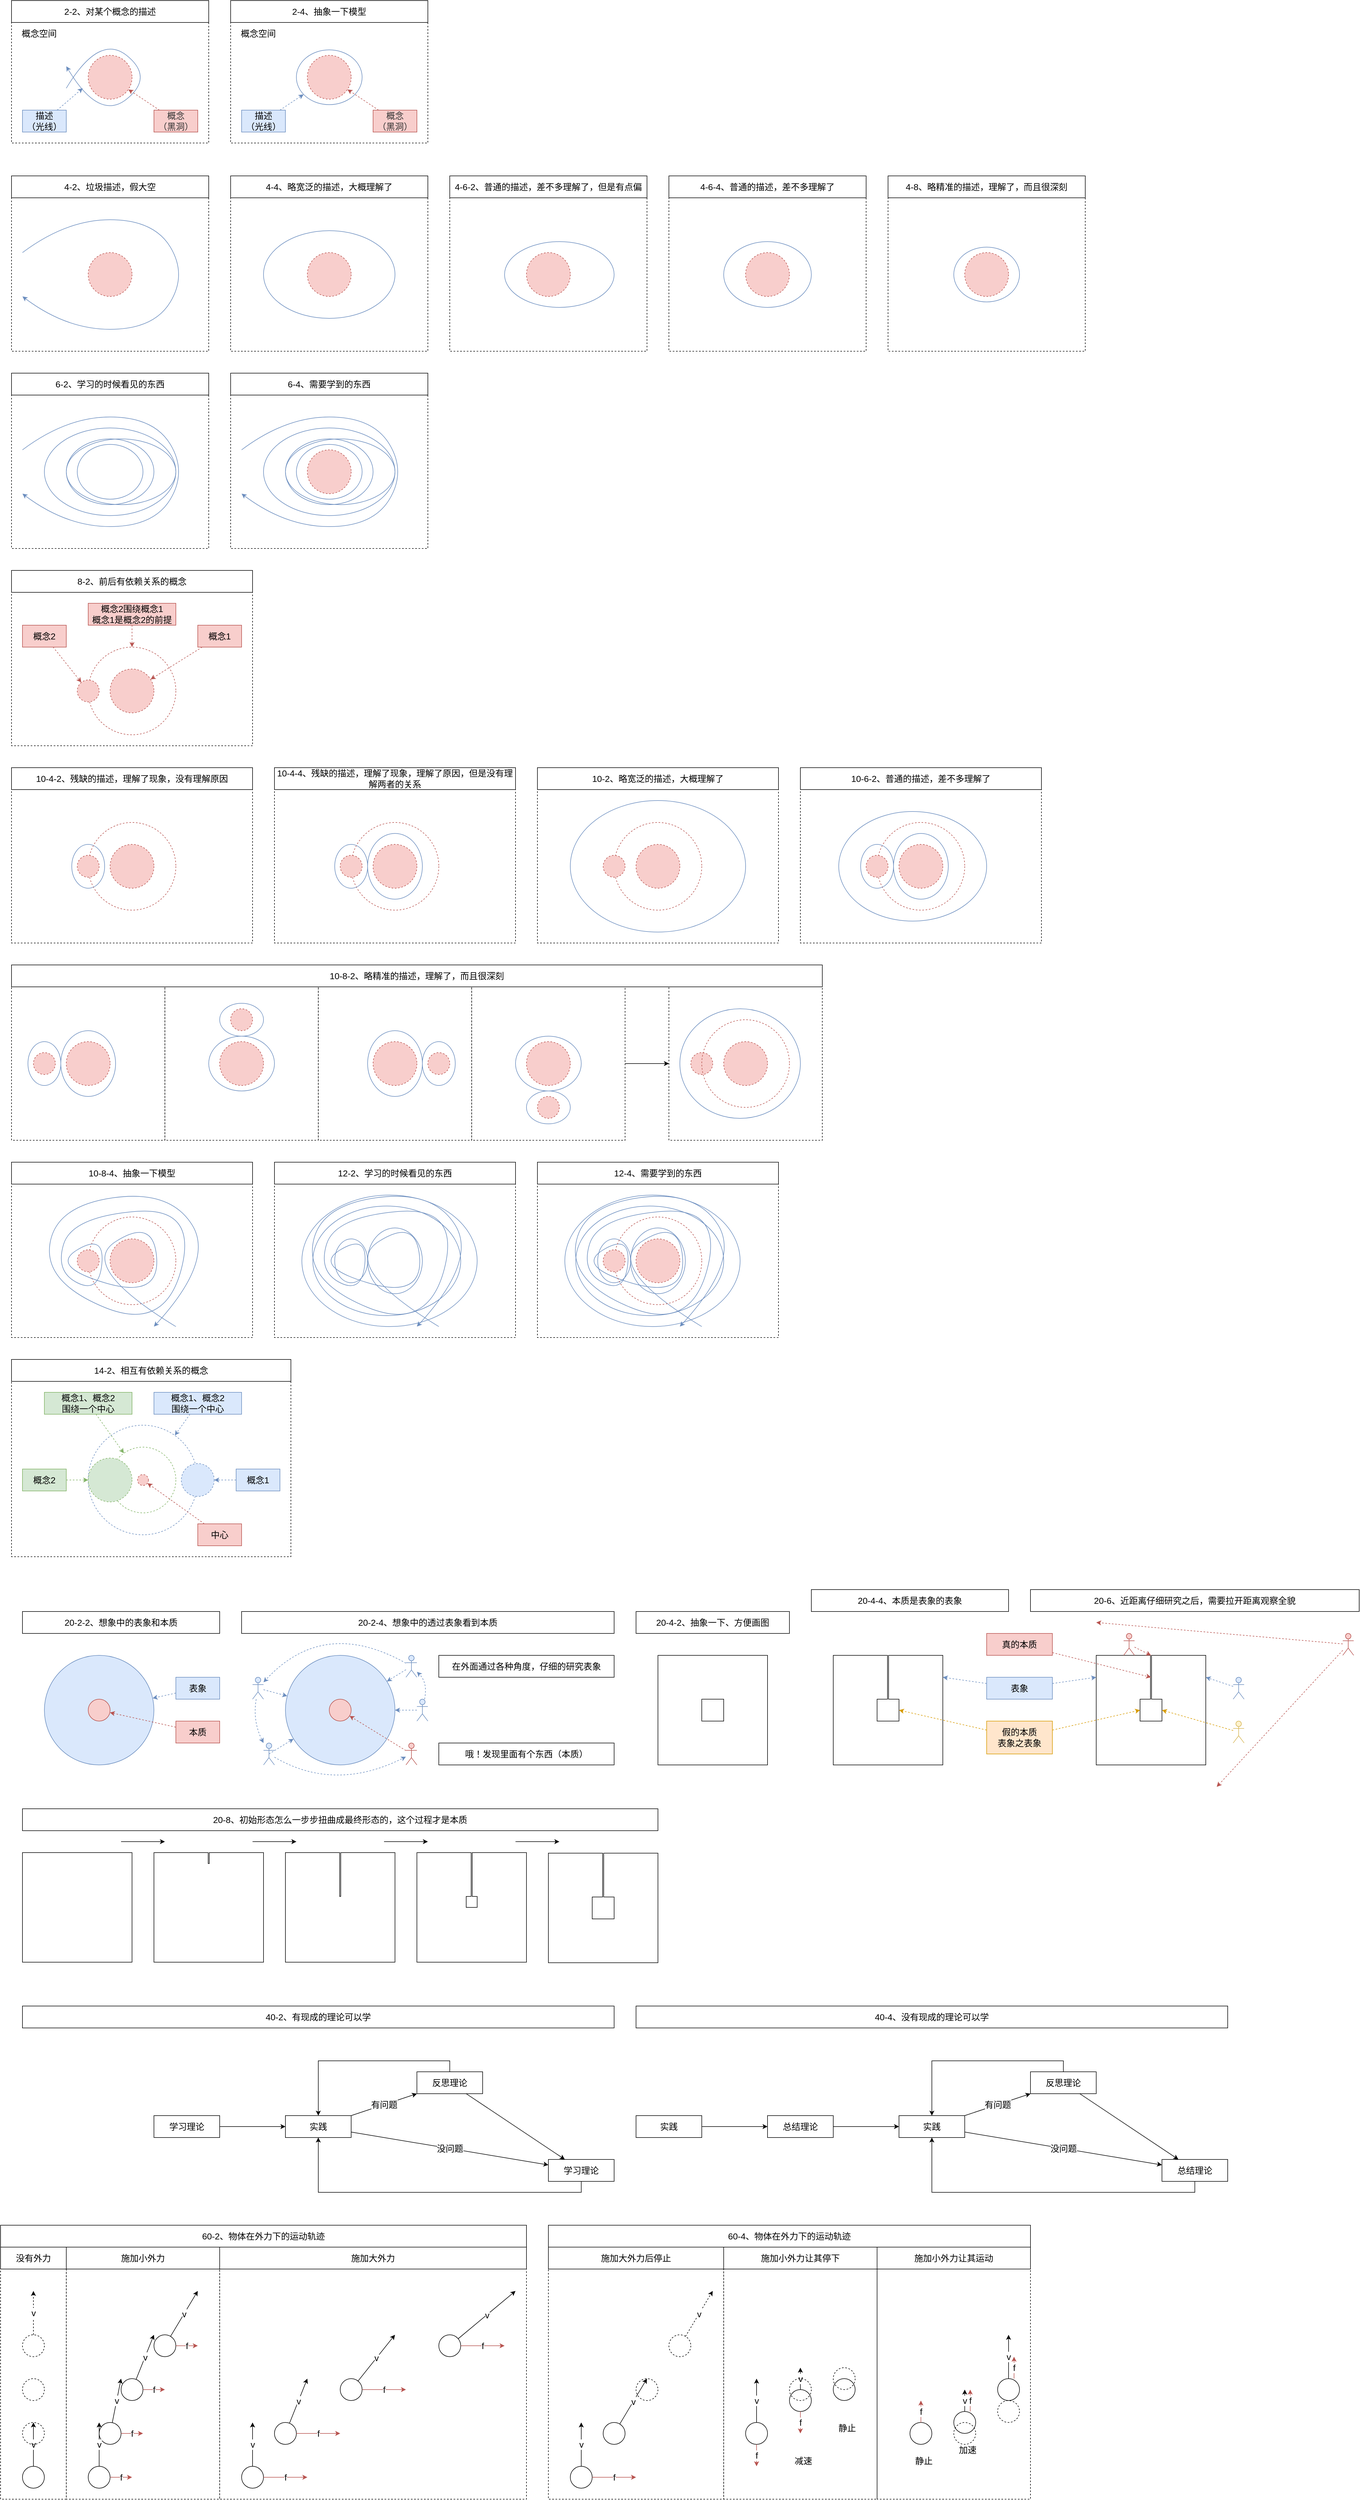 <mxfile version="17.4.2" type="device"><diagram id="iscGwYtlPoQ_yFH0MXh3" name="第 1 页"><mxGraphModel dx="1280" dy="992" grid="1" gridSize="10" guides="0" tooltips="1" connect="1" arrows="0" fold="1" page="1" pageScale="1" pageWidth="827" pageHeight="1169" math="0" shadow="0"><root><mxCell id="0"/><mxCell id="1" parent="0"/><mxCell id="iHQghp1mNtQnxLtR4Bsw-261" value="" style="ellipse;whiteSpace=wrap;html=1;fontSize=16;fillColor=#dae8fc;strokeColor=#6c8ebf;" parent="1" vertex="1"><mxGeometry x="120" y="3080" width="200" height="200" as="geometry"/></mxCell><mxCell id="iHQghp1mNtQnxLtR4Bsw-73" value="" style="ellipse;whiteSpace=wrap;html=1;fillColor=none;strokeColor=#6c8ebf;fontSize=16;" parent="1" vertex="1"><mxGeometry x="610" y="2260" width="270" height="200" as="geometry"/></mxCell><mxCell id="iHQghp1mNtQnxLtR4Bsw-34" value="" style="rounded=0;whiteSpace=wrap;html=1;fillColor=none;dashed=1;fontSize=16;" parent="1" vertex="1"><mxGeometry x="1500" y="1500" width="440" height="280" as="geometry"/></mxCell><mxCell id="iHQghp1mNtQnxLtR4Bsw-26" value="" style="rounded=0;whiteSpace=wrap;html=1;fillColor=none;dashed=1;fontSize=16;" parent="1" vertex="1"><mxGeometry x="60" y="1500" width="440" height="280" as="geometry"/></mxCell><mxCell id="w01-mzuTn-kLzbHXP6U2-208" value="" style="ellipse;whiteSpace=wrap;html=1;dashed=1;fillColor=none;strokeColor=#6c8ebf;fontSize=16;" parent="1" vertex="1"><mxGeometry x="200" y="2660" width="200" height="200" as="geometry"/></mxCell><mxCell id="w01-mzuTn-kLzbHXP6U2-207" value="" style="ellipse;whiteSpace=wrap;html=1;dashed=1;fillColor=none;strokeColor=#82b366;fontSize=16;" parent="1" vertex="1"><mxGeometry x="240" y="2700" width="120" height="120" as="geometry"/></mxCell><mxCell id="w01-mzuTn-kLzbHXP6U2-191" value="" style="ellipse;whiteSpace=wrap;html=1;fillColor=none;strokeColor=#b85450;dashed=1;fontSize=16;" parent="1" vertex="1"><mxGeometry x="200" y="1240" width="160" height="160" as="geometry"/></mxCell><mxCell id="w01-mzuTn-kLzbHXP6U2-152" value="" style="rounded=0;whiteSpace=wrap;html=1;fillColor=none;dashed=1;fontSize=16;" parent="1" vertex="1"><mxGeometry x="460" y="420" width="360" height="280" as="geometry"/></mxCell><mxCell id="w01-mzuTn-kLzbHXP6U2-146" value="" style="rounded=0;whiteSpace=wrap;html=1;fillColor=none;dashed=1;fontSize=16;" parent="1" vertex="1"><mxGeometry x="60" y="420" width="360" height="280" as="geometry"/></mxCell><mxCell id="w01-mzuTn-kLzbHXP6U2-121" value="" style="rounded=0;whiteSpace=wrap;html=1;fillColor=none;dashed=1;fontSize=16;" parent="1" vertex="1"><mxGeometry x="460" y="100" width="360" height="220" as="geometry"/></mxCell><mxCell id="w01-mzuTn-kLzbHXP6U2-112" value="" style="ellipse;whiteSpace=wrap;html=1;fillColor=none;strokeColor=#6c8ebf;fontSize=16;" parent="1" vertex="1"><mxGeometry x="580" y="150" width="120" height="100" as="geometry"/></mxCell><mxCell id="w01-mzuTn-kLzbHXP6U2-120" value="" style="endArrow=classic;html=1;curved=1;fillColor=#f8cecc;strokeColor=#b85450;dashed=1;fontSize=16;" parent="1" source="w01-mzuTn-kLzbHXP6U2-119" target="w01-mzuTn-kLzbHXP6U2-109" edge="1"><mxGeometry width="50" height="50" relative="1" as="geometry"><mxPoint x="606.72" y="287.81" as="sourcePoint"/><mxPoint x="600.002" y="289.998" as="targetPoint"/></mxGeometry></mxCell><mxCell id="w01-mzuTn-kLzbHXP6U2-117" value="" style="rounded=0;whiteSpace=wrap;html=1;fillColor=none;dashed=1;fontSize=16;" parent="1" vertex="1"><mxGeometry x="60" y="100" width="360" height="220" as="geometry"/></mxCell><mxCell id="w01-mzuTn-kLzbHXP6U2-34" value="" style="ellipse;whiteSpace=wrap;html=1;aspect=fixed;dashed=1;fillColor=#f8cecc;strokeColor=#b85450;fontSize=16;" parent="1" vertex="1"><mxGeometry x="180" y="1300" width="40" height="40" as="geometry"/></mxCell><mxCell id="w01-mzuTn-kLzbHXP6U2-36" value="" style="ellipse;whiteSpace=wrap;html=1;aspect=fixed;dashed=1;fillColor=#f8cecc;strokeColor=#b85450;fontSize=16;" parent="1" vertex="1"><mxGeometry x="240" y="1280" width="80" height="80" as="geometry"/></mxCell><mxCell id="w01-mzuTn-kLzbHXP6U2-51" value="" style="endArrow=classic;html=1;curved=1;fillColor=#f8cecc;strokeColor=#b85450;dashed=1;fontSize=16;" parent="1" source="w01-mzuTn-kLzbHXP6U2-187" target="w01-mzuTn-kLzbHXP6U2-34" edge="1"><mxGeometry width="50" height="50" relative="1" as="geometry"><mxPoint x="161.379" y="1445" as="sourcePoint"/><mxPoint x="316.312" y="1366.523" as="targetPoint"/></mxGeometry></mxCell><mxCell id="w01-mzuTn-kLzbHXP6U2-52" value="&lt;span style=&quot;font-size: 16px;&quot;&gt;概念2围绕概念1&lt;br style=&quot;font-size: 16px;&quot;&gt;概念1是概念2的前提&lt;br style=&quot;font-size: 16px;&quot;&gt;&lt;/span&gt;" style="rounded=0;whiteSpace=wrap;html=1;fillColor=#f8cecc;strokeColor=#b85450;fontSize=16;" parent="1" vertex="1"><mxGeometry x="200" y="1160" width="160" height="40" as="geometry"/></mxCell><mxCell id="w01-mzuTn-kLzbHXP6U2-53" value="" style="endArrow=classic;html=1;curved=1;fillColor=#f8cecc;strokeColor=#b85450;dashed=1;fontSize=16;" parent="1" source="w01-mzuTn-kLzbHXP6U2-52" target="w01-mzuTn-kLzbHXP6U2-191" edge="1"><mxGeometry width="50" height="50" relative="1" as="geometry"><mxPoint x="409.999" y="1240.04" as="sourcePoint"/><mxPoint x="310" y="1240" as="targetPoint"/></mxGeometry></mxCell><mxCell id="w01-mzuTn-kLzbHXP6U2-54" value="" style="ellipse;whiteSpace=wrap;html=1;aspect=fixed;dashed=1;fillColor=#f8cecc;strokeColor=#b85450;fontSize=16;" parent="1" vertex="1"><mxGeometry x="200" y="160" width="80" height="80" as="geometry"/></mxCell><mxCell id="w01-mzuTn-kLzbHXP6U2-55" value="" style="curved=1;endArrow=classic;html=1;rounded=0;fillColor=#dae8fc;strokeColor=#6c8ebf;fontSize=16;" parent="1" edge="1"><mxGeometry width="50" height="50" relative="1" as="geometry"><mxPoint x="160" y="220" as="sourcePoint"/><mxPoint x="160" y="180" as="targetPoint"/><Array as="points"><mxPoint x="220" y="120"/><mxPoint x="320" y="200"/><mxPoint x="220" y="280"/></Array></mxGeometry></mxCell><mxCell id="w01-mzuTn-kLzbHXP6U2-87" value="概念空间" style="text;html=1;align=center;verticalAlign=middle;resizable=0;points=[];autosize=1;strokeColor=none;fillColor=none;fontSize=16;" parent="1" vertex="1"><mxGeometry x="70" y="110" width="80" height="20" as="geometry"/></mxCell><mxCell id="w01-mzuTn-kLzbHXP6U2-105" value="2-2、对某个概念的描述" style="rounded=0;whiteSpace=wrap;html=1;fillColor=none;fontSize=16;" parent="1" vertex="1"><mxGeometry x="60" y="60" width="360" height="40" as="geometry"/></mxCell><mxCell id="w01-mzuTn-kLzbHXP6U2-107" value="&lt;span style=&quot;font-size: 16px&quot;&gt;描述&lt;br style=&quot;font-size: 16px;&quot;&gt;（光线）&lt;/span&gt;" style="rounded=0;whiteSpace=wrap;html=1;fillColor=#dae8fc;strokeColor=#6c8ebf;fontSize=16;" parent="1" vertex="1"><mxGeometry x="80" y="260" width="80" height="40" as="geometry"/></mxCell><mxCell id="w01-mzuTn-kLzbHXP6U2-108" value="2-4、抽象一下模型" style="rounded=0;whiteSpace=wrap;html=1;fillColor=none;fontSize=16;" parent="1" vertex="1"><mxGeometry x="460" y="60" width="360" height="40" as="geometry"/></mxCell><mxCell id="w01-mzuTn-kLzbHXP6U2-109" value="" style="ellipse;whiteSpace=wrap;html=1;aspect=fixed;dashed=1;fillColor=#f8cecc;strokeColor=#b85450;fontSize=16;" parent="1" vertex="1"><mxGeometry x="600" y="160" width="80" height="80" as="geometry"/></mxCell><mxCell id="w01-mzuTn-kLzbHXP6U2-110" value="概念空间" style="text;html=1;align=center;verticalAlign=middle;resizable=0;points=[];autosize=1;strokeColor=none;fillColor=none;fontSize=16;" parent="1" vertex="1"><mxGeometry x="470" y="110" width="80" height="20" as="geometry"/></mxCell><mxCell id="w01-mzuTn-kLzbHXP6U2-111" value="&lt;span style=&quot;font-size: 16px&quot;&gt;描述&lt;br style=&quot;font-size: 16px;&quot;&gt;（光线）&lt;/span&gt;" style="rounded=0;whiteSpace=wrap;html=1;fillColor=#dae8fc;strokeColor=#6c8ebf;fontSize=16;" parent="1" vertex="1"><mxGeometry x="480" y="260" width="80" height="40" as="geometry"/></mxCell><mxCell id="w01-mzuTn-kLzbHXP6U2-113" value="" style="endArrow=classic;html=1;curved=1;fillColor=#dae8fc;strokeColor=#6c8ebf;dashed=1;fontSize=16;" parent="1" source="w01-mzuTn-kLzbHXP6U2-107" edge="1"><mxGeometry width="50" height="50" relative="1" as="geometry"><mxPoint x="180" y="270" as="sourcePoint"/><mxPoint x="190" y="220" as="targetPoint"/></mxGeometry></mxCell><mxCell id="w01-mzuTn-kLzbHXP6U2-115" value="&lt;span style=&quot;color: rgb(51 , 51 , 51) ; font-size: 16px&quot;&gt;概念&lt;br style=&quot;font-size: 16px;&quot;&gt;（&lt;/span&gt;&lt;span style=&quot;color: rgb(51 , 51 , 51) ; font-size: 16px&quot;&gt;黑洞&lt;/span&gt;&lt;span style=&quot;color: rgb(51 , 51 , 51) ; font-size: 16px&quot;&gt;）&lt;/span&gt;" style="rounded=0;whiteSpace=wrap;html=1;fillColor=#f8cecc;strokeColor=#b85450;fontSize=16;" parent="1" vertex="1"><mxGeometry x="320" y="260" width="80" height="40" as="geometry"/></mxCell><mxCell id="w01-mzuTn-kLzbHXP6U2-116" value="" style="endArrow=classic;html=1;curved=1;fillColor=#f8cecc;strokeColor=#b85450;dashed=1;fontSize=16;" parent="1" source="w01-mzuTn-kLzbHXP6U2-115" target="w01-mzuTn-kLzbHXP6U2-54" edge="1"><mxGeometry width="50" height="50" relative="1" as="geometry"><mxPoint x="280" y="220" as="sourcePoint"/><mxPoint x="330" y="170" as="targetPoint"/></mxGeometry></mxCell><mxCell id="w01-mzuTn-kLzbHXP6U2-118" value="" style="endArrow=classic;html=1;curved=1;fillColor=#dae8fc;strokeColor=#6c8ebf;dashed=1;fontSize=16;" parent="1" source="w01-mzuTn-kLzbHXP6U2-111" target="w01-mzuTn-kLzbHXP6U2-112" edge="1"><mxGeometry width="50" height="50" relative="1" as="geometry"><mxPoint x="310.003" y="210" as="sourcePoint"/><mxPoint x="356.67" y="170" as="targetPoint"/></mxGeometry></mxCell><mxCell id="w01-mzuTn-kLzbHXP6U2-119" value="&lt;span style=&quot;color: rgb(51 , 51 , 51) ; font-size: 16px&quot;&gt;概念&lt;br style=&quot;font-size: 16px;&quot;&gt;（&lt;/span&gt;&lt;span style=&quot;color: rgb(51 , 51 , 51) ; font-size: 16px&quot;&gt;黑洞&lt;/span&gt;&lt;span style=&quot;color: rgb(51 , 51 , 51) ; font-size: 16px&quot;&gt;）&lt;/span&gt;" style="rounded=0;whiteSpace=wrap;html=1;fillColor=#f8cecc;strokeColor=#b85450;fontSize=16;" parent="1" vertex="1"><mxGeometry x="720" y="260" width="80" height="40" as="geometry"/></mxCell><mxCell id="w01-mzuTn-kLzbHXP6U2-122" value="" style="rounded=0;whiteSpace=wrap;html=1;fillColor=none;dashed=1;fontSize=16;" parent="1" vertex="1"><mxGeometry x="1660" y="420" width="360" height="280" as="geometry"/></mxCell><mxCell id="w01-mzuTn-kLzbHXP6U2-123" value="" style="ellipse;whiteSpace=wrap;html=1;fillColor=none;strokeColor=#6c8ebf;fontSize=16;" parent="1" vertex="1"><mxGeometry x="1780" y="510" width="120" height="100" as="geometry"/></mxCell><mxCell id="w01-mzuTn-kLzbHXP6U2-125" value="4-8、略精准的描述，理解了，而且很深刻" style="rounded=0;whiteSpace=wrap;html=1;fillColor=none;fontSize=16;" parent="1" vertex="1"><mxGeometry x="1660" y="380" width="360" height="40" as="geometry"/></mxCell><mxCell id="w01-mzuTn-kLzbHXP6U2-126" value="" style="ellipse;whiteSpace=wrap;html=1;aspect=fixed;dashed=1;fillColor=#f8cecc;strokeColor=#b85450;fontSize=16;" parent="1" vertex="1"><mxGeometry x="1800" y="520" width="80" height="80" as="geometry"/></mxCell><mxCell id="w01-mzuTn-kLzbHXP6U2-131" value="" style="rounded=0;whiteSpace=wrap;html=1;fillColor=none;dashed=1;fontSize=16;" parent="1" vertex="1"><mxGeometry x="1260" y="420" width="360" height="280" as="geometry"/></mxCell><mxCell id="w01-mzuTn-kLzbHXP6U2-132" value="" style="ellipse;whiteSpace=wrap;html=1;fillColor=none;strokeColor=#6c8ebf;fontSize=16;" parent="1" vertex="1"><mxGeometry x="1360" y="500" width="160" height="120" as="geometry"/></mxCell><mxCell id="w01-mzuTn-kLzbHXP6U2-133" value="4-6-4、普通的描述，差不多理解了" style="rounded=0;whiteSpace=wrap;html=1;fillColor=none;fontSize=16;" parent="1" vertex="1"><mxGeometry x="1260" y="380" width="360" height="40" as="geometry"/></mxCell><mxCell id="w01-mzuTn-kLzbHXP6U2-134" value="" style="ellipse;whiteSpace=wrap;html=1;aspect=fixed;dashed=1;fillColor=#f8cecc;strokeColor=#b85450;fontSize=16;" parent="1" vertex="1"><mxGeometry x="1400" y="520" width="80" height="80" as="geometry"/></mxCell><mxCell id="w01-mzuTn-kLzbHXP6U2-136" value="" style="rounded=0;whiteSpace=wrap;html=1;fillColor=none;dashed=1;fontSize=16;" parent="1" vertex="1"><mxGeometry x="860" y="420" width="360" height="280" as="geometry"/></mxCell><mxCell id="w01-mzuTn-kLzbHXP6U2-137" value="" style="ellipse;whiteSpace=wrap;html=1;fillColor=none;strokeColor=#6c8ebf;fontSize=16;" parent="1" vertex="1"><mxGeometry x="960" y="500" width="200" height="120" as="geometry"/></mxCell><mxCell id="w01-mzuTn-kLzbHXP6U2-138" value="4-6-2、普通的描述，差不多理解了，但是有点偏" style="rounded=0;whiteSpace=wrap;html=1;fillColor=none;fontSize=16;" parent="1" vertex="1"><mxGeometry x="860" y="380" width="360" height="40" as="geometry"/></mxCell><mxCell id="w01-mzuTn-kLzbHXP6U2-139" value="" style="ellipse;whiteSpace=wrap;html=1;aspect=fixed;dashed=1;fillColor=#f8cecc;strokeColor=#b85450;fontSize=16;" parent="1" vertex="1"><mxGeometry x="1000" y="520" width="80" height="80" as="geometry"/></mxCell><mxCell id="w01-mzuTn-kLzbHXP6U2-142" value="" style="ellipse;whiteSpace=wrap;html=1;fillColor=none;strokeColor=#6c8ebf;fontSize=16;" parent="1" vertex="1"><mxGeometry x="520" y="480" width="240" height="160" as="geometry"/></mxCell><mxCell id="w01-mzuTn-kLzbHXP6U2-143" value="4-4、略宽泛的描述，大概理解了" style="rounded=0;whiteSpace=wrap;html=1;fillColor=none;fontSize=16;" parent="1" vertex="1"><mxGeometry x="460" y="380" width="360" height="40" as="geometry"/></mxCell><mxCell id="w01-mzuTn-kLzbHXP6U2-144" value="" style="ellipse;whiteSpace=wrap;html=1;aspect=fixed;dashed=1;fillColor=#f8cecc;strokeColor=#b85450;fontSize=16;" parent="1" vertex="1"><mxGeometry x="600" y="520" width="80" height="80" as="geometry"/></mxCell><mxCell id="w01-mzuTn-kLzbHXP6U2-148" value="4-2、垃圾描述，假大空" style="rounded=0;whiteSpace=wrap;html=1;fillColor=none;fontSize=16;" parent="1" vertex="1"><mxGeometry x="60" y="380" width="360" height="40" as="geometry"/></mxCell><mxCell id="w01-mzuTn-kLzbHXP6U2-149" value="" style="ellipse;whiteSpace=wrap;html=1;aspect=fixed;dashed=1;fillColor=#f8cecc;strokeColor=#b85450;fontSize=16;" parent="1" vertex="1"><mxGeometry x="200" y="520" width="80" height="80" as="geometry"/></mxCell><mxCell id="w01-mzuTn-kLzbHXP6U2-151" value="" style="curved=1;endArrow=classic;html=1;fillColor=#dae8fc;strokeColor=#6c8ebf;fontSize=16;" parent="1" edge="1"><mxGeometry width="50" height="50" relative="1" as="geometry"><mxPoint x="80" y="520" as="sourcePoint"/><mxPoint x="80" y="600" as="targetPoint"/><Array as="points"><mxPoint x="160" y="460"/><mxPoint x="320" y="460"/><mxPoint x="380" y="560"/><mxPoint x="320" y="660"/><mxPoint x="160" y="660"/></Array></mxGeometry></mxCell><mxCell id="w01-mzuTn-kLzbHXP6U2-155" value="" style="rounded=0;whiteSpace=wrap;html=1;fillColor=none;dashed=1;fontSize=16;" parent="1" vertex="1"><mxGeometry x="60" y="780" width="360" height="280" as="geometry"/></mxCell><mxCell id="w01-mzuTn-kLzbHXP6U2-156" value="" style="ellipse;whiteSpace=wrap;html=1;fillColor=none;strokeColor=#6c8ebf;fontSize=16;" parent="1" vertex="1"><mxGeometry x="180" y="870" width="120" height="100" as="geometry"/></mxCell><mxCell id="w01-mzuTn-kLzbHXP6U2-157" value="6-2、学习的时候看见的东西" style="rounded=0;whiteSpace=wrap;html=1;fillColor=none;fontSize=16;" parent="1" vertex="1"><mxGeometry x="60" y="740" width="360" height="40" as="geometry"/></mxCell><mxCell id="w01-mzuTn-kLzbHXP6U2-161" value="" style="ellipse;whiteSpace=wrap;html=1;fillColor=none;strokeColor=#6c8ebf;fontSize=16;" parent="1" vertex="1"><mxGeometry x="160" y="860" width="160" height="120" as="geometry"/></mxCell><mxCell id="w01-mzuTn-kLzbHXP6U2-166" value="" style="ellipse;whiteSpace=wrap;html=1;fillColor=none;strokeColor=#6c8ebf;fontSize=16;" parent="1" vertex="1"><mxGeometry x="160" y="860" width="200" height="120" as="geometry"/></mxCell><mxCell id="w01-mzuTn-kLzbHXP6U2-170" value="" style="ellipse;whiteSpace=wrap;html=1;fillColor=none;strokeColor=#6c8ebf;fontSize=16;" parent="1" vertex="1"><mxGeometry x="120" y="840" width="240" height="160" as="geometry"/></mxCell><mxCell id="w01-mzuTn-kLzbHXP6U2-177" value="" style="curved=1;endArrow=classic;html=1;fillColor=#dae8fc;strokeColor=#6c8ebf;fontSize=16;" parent="1" edge="1"><mxGeometry width="50" height="50" relative="1" as="geometry"><mxPoint x="80" y="880" as="sourcePoint"/><mxPoint x="80" y="960" as="targetPoint"/><Array as="points"><mxPoint x="160" y="820"/><mxPoint x="320" y="820"/><mxPoint x="380" y="920"/><mxPoint x="320" y="1020"/><mxPoint x="160" y="1020"/></Array></mxGeometry></mxCell><mxCell id="w01-mzuTn-kLzbHXP6U2-178" value="" style="rounded=0;whiteSpace=wrap;html=1;fillColor=none;dashed=1;fontSize=16;" parent="1" vertex="1"><mxGeometry x="460" y="780" width="360" height="280" as="geometry"/></mxCell><mxCell id="w01-mzuTn-kLzbHXP6U2-179" value="" style="ellipse;whiteSpace=wrap;html=1;fillColor=none;strokeColor=#6c8ebf;fontSize=16;" parent="1" vertex="1"><mxGeometry x="580" y="870" width="120" height="100" as="geometry"/></mxCell><mxCell id="w01-mzuTn-kLzbHXP6U2-180" value="6-4、需要学到的东西" style="rounded=0;whiteSpace=wrap;html=1;fillColor=none;fontSize=16;" parent="1" vertex="1"><mxGeometry x="460" y="740" width="360" height="40" as="geometry"/></mxCell><mxCell id="w01-mzuTn-kLzbHXP6U2-183" value="" style="ellipse;whiteSpace=wrap;html=1;fillColor=none;strokeColor=#6c8ebf;fontSize=16;" parent="1" vertex="1"><mxGeometry x="560" y="860" width="160" height="120" as="geometry"/></mxCell><mxCell id="w01-mzuTn-kLzbHXP6U2-184" value="" style="ellipse;whiteSpace=wrap;html=1;fillColor=none;strokeColor=#6c8ebf;fontSize=16;" parent="1" vertex="1"><mxGeometry x="560" y="860" width="200" height="120" as="geometry"/></mxCell><mxCell id="w01-mzuTn-kLzbHXP6U2-185" value="" style="ellipse;whiteSpace=wrap;html=1;fillColor=none;strokeColor=#6c8ebf;fontSize=16;" parent="1" vertex="1"><mxGeometry x="520" y="840" width="240" height="160" as="geometry"/></mxCell><mxCell id="w01-mzuTn-kLzbHXP6U2-186" value="" style="curved=1;endArrow=classic;html=1;fillColor=#dae8fc;strokeColor=#6c8ebf;fontSize=16;" parent="1" edge="1"><mxGeometry width="50" height="50" relative="1" as="geometry"><mxPoint x="480.0" y="880" as="sourcePoint"/><mxPoint x="480.0" y="960" as="targetPoint"/><Array as="points"><mxPoint x="560" y="820"/><mxPoint x="720" y="820"/><mxPoint x="780" y="920"/><mxPoint x="720" y="1020"/><mxPoint x="560" y="1020"/></Array></mxGeometry></mxCell><mxCell id="w01-mzuTn-kLzbHXP6U2-158" value="" style="ellipse;whiteSpace=wrap;html=1;aspect=fixed;dashed=1;fillColor=#f8cecc;strokeColor=#b85450;fontSize=16;" parent="1" vertex="1"><mxGeometry x="600" y="880" width="80" height="80" as="geometry"/></mxCell><mxCell id="w01-mzuTn-kLzbHXP6U2-187" value="概念2" style="rounded=0;whiteSpace=wrap;html=1;fillColor=#f8cecc;strokeColor=#b85450;fontSize=16;" parent="1" vertex="1"><mxGeometry x="80" y="1200" width="80" height="40" as="geometry"/></mxCell><mxCell id="w01-mzuTn-kLzbHXP6U2-188" value="&lt;span style=&quot;font-size: 16px;&quot;&gt;概念1&lt;/span&gt;" style="rounded=0;whiteSpace=wrap;html=1;fillColor=#f8cecc;strokeColor=#b85450;fontSize=16;" parent="1" vertex="1"><mxGeometry x="400" y="1200" width="80" height="40" as="geometry"/></mxCell><mxCell id="w01-mzuTn-kLzbHXP6U2-189" value="" style="endArrow=classic;html=1;curved=1;fillColor=#f8cecc;strokeColor=#b85450;dashed=1;fontSize=16;" parent="1" source="w01-mzuTn-kLzbHXP6U2-188" target="w01-mzuTn-kLzbHXP6U2-36" edge="1"><mxGeometry width="50" height="50" relative="1" as="geometry"><mxPoint x="410" y="1208.462" as="sourcePoint"/><mxPoint x="320" y="1250" as="targetPoint"/></mxGeometry></mxCell><mxCell id="w01-mzuTn-kLzbHXP6U2-192" value="8-2、前后有依赖关系的概念" style="rounded=0;whiteSpace=wrap;html=1;fillColor=none;fontSize=16;" parent="1" vertex="1"><mxGeometry x="60" y="1100" width="440" height="40" as="geometry"/></mxCell><mxCell id="w01-mzuTn-kLzbHXP6U2-193" value="" style="rounded=0;whiteSpace=wrap;html=1;fillColor=none;dashed=1;fontSize=16;" parent="1" vertex="1"><mxGeometry x="60" y="1140" width="440" height="280" as="geometry"/></mxCell><mxCell id="w01-mzuTn-kLzbHXP6U2-27" value="" style="ellipse;whiteSpace=wrap;html=1;aspect=fixed;dashed=1;fillColor=#d5e8d4;strokeColor=#82b366;fontSize=16;" parent="1" vertex="1"><mxGeometry x="200" y="2720" width="80" height="80" as="geometry"/></mxCell><mxCell id="w01-mzuTn-kLzbHXP6U2-28" value="" style="ellipse;whiteSpace=wrap;html=1;aspect=fixed;dashed=1;fillColor=#dae8fc;strokeColor=#6c8ebf;fontSize=16;" parent="1" vertex="1"><mxGeometry x="370" y="2730" width="60" height="60" as="geometry"/></mxCell><mxCell id="w01-mzuTn-kLzbHXP6U2-209" value="14-2、相互有依赖关系的概念" style="rounded=0;whiteSpace=wrap;html=1;fillColor=none;fontSize=16;" parent="1" vertex="1"><mxGeometry x="60" y="2540" width="510" height="40" as="geometry"/></mxCell><mxCell id="w01-mzuTn-kLzbHXP6U2-210" value="" style="rounded=0;whiteSpace=wrap;html=1;fillColor=none;dashed=1;fontSize=16;" parent="1" vertex="1"><mxGeometry x="60" y="2580" width="510" height="320" as="geometry"/></mxCell><mxCell id="w01-mzuTn-kLzbHXP6U2-211" value="" style="endArrow=classic;html=1;curved=1;fillColor=#d5e8d4;strokeColor=#82b366;dashed=1;fontSize=16;" parent="1" source="w01-mzuTn-kLzbHXP6U2-214" target="w01-mzuTn-kLzbHXP6U2-27" edge="1"><mxGeometry width="50" height="50" relative="1" as="geometry"><mxPoint x="151.379" y="3265" as="sourcePoint"/><mxPoint x="177.506" y="3124.383" as="targetPoint"/></mxGeometry></mxCell><mxCell id="w01-mzuTn-kLzbHXP6U2-212" value="&lt;span style=&quot;font-size: 16px;&quot;&gt;概念1、概念2&lt;br style=&quot;font-size: 16px;&quot;&gt;围绕一个中心&lt;br style=&quot;font-size: 16px;&quot;&gt;&lt;/span&gt;" style="rounded=0;whiteSpace=wrap;html=1;fillColor=#dae8fc;strokeColor=#6c8ebf;fontSize=16;" parent="1" vertex="1"><mxGeometry x="320" y="2600" width="160" height="40" as="geometry"/></mxCell><mxCell id="w01-mzuTn-kLzbHXP6U2-213" value="" style="endArrow=classic;html=1;curved=1;fillColor=#dae8fc;strokeColor=#6c8ebf;dashed=1;fontSize=16;" parent="1" source="w01-mzuTn-kLzbHXP6U2-212" target="w01-mzuTn-kLzbHXP6U2-208" edge="1"><mxGeometry width="50" height="50" relative="1" as="geometry"><mxPoint x="399.999" y="3060.04" as="sourcePoint"/><mxPoint x="270" y="3060" as="targetPoint"/></mxGeometry></mxCell><mxCell id="w01-mzuTn-kLzbHXP6U2-214" value="概念2" style="rounded=0;whiteSpace=wrap;html=1;fillColor=#d5e8d4;strokeColor=#82b366;fontSize=16;" parent="1" vertex="1"><mxGeometry x="80" y="2740" width="80" height="40" as="geometry"/></mxCell><mxCell id="w01-mzuTn-kLzbHXP6U2-215" value="&lt;span style=&quot;font-size: 16px;&quot;&gt;概念1&lt;/span&gt;" style="rounded=0;whiteSpace=wrap;html=1;fillColor=#dae8fc;strokeColor=#6c8ebf;fontSize=16;" parent="1" vertex="1"><mxGeometry x="470" y="2740" width="80" height="40" as="geometry"/></mxCell><mxCell id="w01-mzuTn-kLzbHXP6U2-216" value="" style="endArrow=classic;html=1;curved=1;fillColor=#dae8fc;strokeColor=#6c8ebf;dashed=1;fontSize=16;" parent="1" source="w01-mzuTn-kLzbHXP6U2-215" target="w01-mzuTn-kLzbHXP6U2-28" edge="1"><mxGeometry width="50" height="50" relative="1" as="geometry"><mxPoint x="400" y="3028.462" as="sourcePoint"/><mxPoint x="303.92" y="3118.8" as="targetPoint"/></mxGeometry></mxCell><mxCell id="w01-mzuTn-kLzbHXP6U2-218" value="概念1、概念2&lt;br style=&quot;font-size: 16px;&quot;&gt;围绕一个中心&lt;span style=&quot;font-size: 16px;&quot;&gt;&lt;br style=&quot;font-size: 16px;&quot;&gt;&lt;/span&gt;" style="rounded=0;whiteSpace=wrap;html=1;fillColor=#d5e8d4;strokeColor=#82b366;fontSize=16;" parent="1" vertex="1"><mxGeometry x="120" y="2600" width="160" height="40" as="geometry"/></mxCell><mxCell id="w01-mzuTn-kLzbHXP6U2-219" value="" style="endArrow=classic;html=1;curved=1;fillColor=#d5e8d4;strokeColor=#82b366;dashed=1;fontSize=16;" parent="1" source="w01-mzuTn-kLzbHXP6U2-218" target="w01-mzuTn-kLzbHXP6U2-207" edge="1"><mxGeometry width="50" height="50" relative="1" as="geometry"><mxPoint x="282.526" y="2990" as="sourcePoint"/><mxPoint x="297.774" y="2869.25" as="targetPoint"/></mxGeometry></mxCell><mxCell id="w01-mzuTn-kLzbHXP6U2-220" value="" style="ellipse;whiteSpace=wrap;html=1;aspect=fixed;dashed=1;fillColor=#f8cecc;strokeColor=#b85450;fontSize=16;" parent="1" vertex="1"><mxGeometry x="290" y="2750" width="20" height="20" as="geometry"/></mxCell><mxCell id="w01-mzuTn-kLzbHXP6U2-221" value="&lt;span style=&quot;font-size: 16px;&quot;&gt;中心&lt;br style=&quot;font-size: 16px;&quot;&gt;&lt;/span&gt;" style="rounded=0;whiteSpace=wrap;html=1;fillColor=#f8cecc;strokeColor=#b85450;fontSize=16;" parent="1" vertex="1"><mxGeometry x="400" y="2840" width="80" height="40" as="geometry"/></mxCell><mxCell id="w01-mzuTn-kLzbHXP6U2-222" value="" style="endArrow=classic;html=1;curved=1;fillColor=#f8cecc;strokeColor=#b85450;dashed=1;fontSize=16;" parent="1" source="w01-mzuTn-kLzbHXP6U2-221" target="w01-mzuTn-kLzbHXP6U2-220" edge="1"><mxGeometry width="50" height="50" relative="1" as="geometry"><mxPoint x="395.714" y="2650" as="sourcePoint"/><mxPoint x="368.124" y="2688.627" as="targetPoint"/></mxGeometry></mxCell><mxCell id="iHQghp1mNtQnxLtR4Bsw-1" value="" style="ellipse;whiteSpace=wrap;html=1;fillColor=none;strokeColor=#b85450;dashed=1;fontSize=16;" parent="1" vertex="1"><mxGeometry x="200" y="1560" width="160" height="160" as="geometry"/></mxCell><mxCell id="iHQghp1mNtQnxLtR4Bsw-2" value="" style="ellipse;whiteSpace=wrap;html=1;aspect=fixed;dashed=1;fillColor=#f8cecc;strokeColor=#b85450;fontSize=16;" parent="1" vertex="1"><mxGeometry x="180" y="1620" width="40" height="40" as="geometry"/></mxCell><mxCell id="iHQghp1mNtQnxLtR4Bsw-3" value="" style="ellipse;whiteSpace=wrap;html=1;aspect=fixed;dashed=1;fillColor=#f8cecc;strokeColor=#b85450;fontSize=16;" parent="1" vertex="1"><mxGeometry x="240" y="1600" width="80" height="80" as="geometry"/></mxCell><mxCell id="iHQghp1mNtQnxLtR4Bsw-10" value="10-2、略宽泛的描述，大概理解了" style="rounded=0;whiteSpace=wrap;html=1;fillColor=none;fontSize=16;" parent="1" vertex="1"><mxGeometry x="1020" y="1460" width="440" height="40" as="geometry"/></mxCell><mxCell id="iHQghp1mNtQnxLtR4Bsw-12" value="" style="ellipse;whiteSpace=wrap;html=1;fillColor=none;strokeColor=#6c8ebf;fontSize=16;" parent="1" vertex="1"><mxGeometry x="170" y="1600" width="60" height="80" as="geometry"/></mxCell><mxCell id="iHQghp1mNtQnxLtR4Bsw-13" value="" style="ellipse;whiteSpace=wrap;html=1;fillColor=none;strokeColor=#b85450;dashed=1;fontSize=16;" parent="1" vertex="1"><mxGeometry x="1160" y="1560" width="160" height="160" as="geometry"/></mxCell><mxCell id="iHQghp1mNtQnxLtR4Bsw-14" value="" style="ellipse;whiteSpace=wrap;html=1;aspect=fixed;dashed=1;fillColor=#f8cecc;strokeColor=#b85450;fontSize=16;" parent="1" vertex="1"><mxGeometry x="1140" y="1620" width="40" height="40" as="geometry"/></mxCell><mxCell id="iHQghp1mNtQnxLtR4Bsw-15" value="" style="ellipse;whiteSpace=wrap;html=1;aspect=fixed;dashed=1;fillColor=#f8cecc;strokeColor=#b85450;fontSize=16;" parent="1" vertex="1"><mxGeometry x="1200" y="1600" width="80" height="80" as="geometry"/></mxCell><mxCell id="iHQghp1mNtQnxLtR4Bsw-16" value="" style="ellipse;whiteSpace=wrap;html=1;fillColor=none;strokeColor=#6c8ebf;fontSize=16;" parent="1" vertex="1"><mxGeometry x="1080" y="1520" width="320" height="240" as="geometry"/></mxCell><mxCell id="iHQghp1mNtQnxLtR4Bsw-18" value="10-4-2、残缺的描述，理解了现象，没有理解原因" style="rounded=0;whiteSpace=wrap;html=1;fillColor=none;fontSize=16;" parent="1" vertex="1"><mxGeometry x="60" y="1460" width="440" height="40" as="geometry"/></mxCell><mxCell id="iHQghp1mNtQnxLtR4Bsw-19" value="" style="ellipse;whiteSpace=wrap;html=1;fillColor=none;strokeColor=#b85450;dashed=1;fontSize=16;" parent="1" vertex="1"><mxGeometry x="680" y="1560" width="160" height="160" as="geometry"/></mxCell><mxCell id="iHQghp1mNtQnxLtR4Bsw-20" value="" style="ellipse;whiteSpace=wrap;html=1;aspect=fixed;dashed=1;fillColor=#f8cecc;strokeColor=#b85450;fontSize=16;" parent="1" vertex="1"><mxGeometry x="660" y="1620" width="40" height="40" as="geometry"/></mxCell><mxCell id="iHQghp1mNtQnxLtR4Bsw-21" value="" style="ellipse;whiteSpace=wrap;html=1;aspect=fixed;dashed=1;fillColor=#f8cecc;strokeColor=#b85450;fontSize=16;" parent="1" vertex="1"><mxGeometry x="720" y="1600" width="80" height="80" as="geometry"/></mxCell><mxCell id="iHQghp1mNtQnxLtR4Bsw-22" value="" style="ellipse;whiteSpace=wrap;html=1;fillColor=none;strokeColor=#6c8ebf;fontSize=16;" parent="1" vertex="1"><mxGeometry x="650" y="1600" width="60" height="80" as="geometry"/></mxCell><mxCell id="iHQghp1mNtQnxLtR4Bsw-23" value="10-4-4、残缺的描述，理解了现象，理解了原因，但是没有理解两者的关系" style="rounded=0;whiteSpace=wrap;html=1;fillColor=none;fontSize=16;" parent="1" vertex="1"><mxGeometry x="540" y="1460" width="440" height="40" as="geometry"/></mxCell><mxCell id="iHQghp1mNtQnxLtR4Bsw-24" value="" style="ellipse;whiteSpace=wrap;html=1;fillColor=none;strokeColor=#6c8ebf;fontSize=16;" parent="1" vertex="1"><mxGeometry x="710" y="1580" width="100" height="120" as="geometry"/></mxCell><mxCell id="iHQghp1mNtQnxLtR4Bsw-25" value="" style="rounded=0;whiteSpace=wrap;html=1;fillColor=none;dashed=1;fontSize=16;" parent="1" vertex="1"><mxGeometry x="1020" y="1500" width="440" height="280" as="geometry"/></mxCell><mxCell id="iHQghp1mNtQnxLtR4Bsw-27" value="" style="rounded=0;whiteSpace=wrap;html=1;fillColor=none;dashed=1;fontSize=16;" parent="1" vertex="1"><mxGeometry x="540" y="1500" width="440" height="280" as="geometry"/></mxCell><mxCell id="iHQghp1mNtQnxLtR4Bsw-28" value="" style="ellipse;whiteSpace=wrap;html=1;fillColor=none;strokeColor=#b85450;dashed=1;fontSize=16;" parent="1" vertex="1"><mxGeometry x="1640" y="1560" width="160" height="160" as="geometry"/></mxCell><mxCell id="iHQghp1mNtQnxLtR4Bsw-29" value="" style="ellipse;whiteSpace=wrap;html=1;aspect=fixed;dashed=1;fillColor=#f8cecc;strokeColor=#b85450;fontSize=16;" parent="1" vertex="1"><mxGeometry x="1620" y="1620" width="40" height="40" as="geometry"/></mxCell><mxCell id="iHQghp1mNtQnxLtR4Bsw-30" value="" style="ellipse;whiteSpace=wrap;html=1;aspect=fixed;dashed=1;fillColor=#f8cecc;strokeColor=#b85450;fontSize=16;" parent="1" vertex="1"><mxGeometry x="1680" y="1600" width="80" height="80" as="geometry"/></mxCell><mxCell id="iHQghp1mNtQnxLtR4Bsw-31" value="" style="ellipse;whiteSpace=wrap;html=1;fillColor=none;strokeColor=#6c8ebf;fontSize=16;" parent="1" vertex="1"><mxGeometry x="1610" y="1600" width="60" height="80" as="geometry"/></mxCell><mxCell id="iHQghp1mNtQnxLtR4Bsw-32" value="10-6-2、普通的描述，差不多理解了" style="rounded=0;whiteSpace=wrap;html=1;fillColor=none;fontSize=16;" parent="1" vertex="1"><mxGeometry x="1500" y="1460" width="440" height="40" as="geometry"/></mxCell><mxCell id="iHQghp1mNtQnxLtR4Bsw-33" value="" style="ellipse;whiteSpace=wrap;html=1;fillColor=none;strokeColor=#6c8ebf;fontSize=16;" parent="1" vertex="1"><mxGeometry x="1670" y="1580" width="100" height="120" as="geometry"/></mxCell><mxCell id="iHQghp1mNtQnxLtR4Bsw-35" value="" style="ellipse;whiteSpace=wrap;html=1;fillColor=none;strokeColor=#6c8ebf;fontSize=16;" parent="1" vertex="1"><mxGeometry x="1570" y="1540" width="270" height="200" as="geometry"/></mxCell><mxCell id="iHQghp1mNtQnxLtR4Bsw-41" value="10-8-4、抽象一下模型" style="rounded=0;whiteSpace=wrap;html=1;fillColor=none;fontSize=16;" parent="1" vertex="1"><mxGeometry x="60" y="2180" width="440" height="40" as="geometry"/></mxCell><mxCell id="iHQghp1mNtQnxLtR4Bsw-45" value="" style="rounded=0;whiteSpace=wrap;html=1;fillColor=none;dashed=1;fontSize=16;" parent="1" vertex="1"><mxGeometry x="60" y="1860" width="280" height="280" as="geometry"/></mxCell><mxCell id="iHQghp1mNtQnxLtR4Bsw-52" value="12-2、学习的时候看见的东西" style="rounded=0;whiteSpace=wrap;html=1;fillColor=none;fontSize=16;" parent="1" vertex="1"><mxGeometry x="540" y="2180" width="440" height="40" as="geometry"/></mxCell><mxCell id="iHQghp1mNtQnxLtR4Bsw-57" value="" style="ellipse;whiteSpace=wrap;html=1;fillColor=none;strokeColor=#6c8ebf;fontSize=16;" parent="1" vertex="1"><mxGeometry x="590" y="2240" width="320" height="240" as="geometry"/></mxCell><mxCell id="iHQghp1mNtQnxLtR4Bsw-58" value="12-4、需要学到的东西" style="rounded=0;whiteSpace=wrap;html=1;fillColor=none;fontSize=16;" parent="1" vertex="1"><mxGeometry x="1020" y="2180" width="440" height="40" as="geometry"/></mxCell><mxCell id="iHQghp1mNtQnxLtR4Bsw-70" value="" style="ellipse;whiteSpace=wrap;html=1;fillColor=none;strokeColor=#6c8ebf;fontSize=16;" parent="1" vertex="1"><mxGeometry x="650" y="2320" width="60" height="80" as="geometry"/></mxCell><mxCell id="iHQghp1mNtQnxLtR4Bsw-72" value="" style="ellipse;whiteSpace=wrap;html=1;fillColor=none;strokeColor=#6c8ebf;fontSize=16;" parent="1" vertex="1"><mxGeometry x="710" y="2300" width="100" height="120" as="geometry"/></mxCell><mxCell id="iHQghp1mNtQnxLtR4Bsw-77" value="" style="curved=1;endArrow=classic;html=1;rounded=0;fillColor=#dae8fc;strokeColor=#6c8ebf;fontSize=16;" parent="1" edge="1"><mxGeometry width="50" height="50" relative="1" as="geometry"><mxPoint x="840" y="2480" as="sourcePoint"/><mxPoint x="800" y="2480" as="targetPoint"/><Array as="points"><mxPoint x="660" y="2370"/><mxPoint x="800" y="2280"/><mxPoint x="810" y="2430"/><mxPoint x="610" y="2370"/><mxPoint x="710" y="2310"/><mxPoint x="700" y="2420"/><mxPoint x="620" y="2380"/><mxPoint x="650" y="2280"/><mxPoint x="880" y="2260"/><mxPoint x="820" y="2490"/><mxPoint x="600" y="2400"/><mxPoint x="620" y="2260"/><mxPoint x="830" y="2230"/><mxPoint x="910" y="2360"/></Array></mxGeometry></mxCell><mxCell id="iHQghp1mNtQnxLtR4Bsw-79" value="" style="rounded=0;whiteSpace=wrap;html=1;fillColor=none;dashed=1;fontSize=16;" parent="1" vertex="1"><mxGeometry x="540" y="2220" width="440" height="280" as="geometry"/></mxCell><mxCell id="iHQghp1mNtQnxLtR4Bsw-80" value="" style="ellipse;whiteSpace=wrap;html=1;fillColor=none;strokeColor=#6c8ebf;fontSize=16;" parent="1" vertex="1"><mxGeometry x="1090" y="2260" width="270" height="200" as="geometry"/></mxCell><mxCell id="iHQghp1mNtQnxLtR4Bsw-81" value="" style="ellipse;whiteSpace=wrap;html=1;fillColor=none;strokeColor=#6c8ebf;fontSize=16;" parent="1" vertex="1"><mxGeometry x="1070" y="2240" width="320" height="240" as="geometry"/></mxCell><mxCell id="iHQghp1mNtQnxLtR4Bsw-82" value="" style="ellipse;whiteSpace=wrap;html=1;fillColor=none;strokeColor=#6c8ebf;fontSize=16;" parent="1" vertex="1"><mxGeometry x="1130" y="2320" width="60" height="80" as="geometry"/></mxCell><mxCell id="iHQghp1mNtQnxLtR4Bsw-83" value="" style="ellipse;whiteSpace=wrap;html=1;fillColor=none;strokeColor=#6c8ebf;fontSize=16;" parent="1" vertex="1"><mxGeometry x="1190" y="2300" width="100" height="120" as="geometry"/></mxCell><mxCell id="iHQghp1mNtQnxLtR4Bsw-84" value="" style="curved=1;endArrow=classic;html=1;rounded=0;fillColor=#dae8fc;strokeColor=#6c8ebf;fontSize=16;" parent="1" edge="1"><mxGeometry width="50" height="50" relative="1" as="geometry"><mxPoint x="1320" y="2480" as="sourcePoint"/><mxPoint x="1280" y="2480" as="targetPoint"/><Array as="points"><mxPoint x="1140" y="2370"/><mxPoint x="1280" y="2280"/><mxPoint x="1290" y="2430"/><mxPoint x="1090" y="2370"/><mxPoint x="1190" y="2310"/><mxPoint x="1180" y="2420"/><mxPoint x="1100" y="2380"/><mxPoint x="1130" y="2280"/><mxPoint x="1360" y="2260"/><mxPoint x="1300" y="2490"/><mxPoint x="1080" y="2400"/><mxPoint x="1100" y="2260"/><mxPoint x="1310" y="2230"/><mxPoint x="1390" y="2360"/></Array></mxGeometry></mxCell><mxCell id="iHQghp1mNtQnxLtR4Bsw-85" value="" style="rounded=0;whiteSpace=wrap;html=1;fillColor=none;dashed=1;fontSize=16;" parent="1" vertex="1"><mxGeometry x="1020" y="2220" width="440" height="280" as="geometry"/></mxCell><mxCell id="iHQghp1mNtQnxLtR4Bsw-86" value="" style="ellipse;whiteSpace=wrap;html=1;fillColor=none;strokeColor=#b85450;dashed=1;fontSize=16;" parent="1" vertex="1"><mxGeometry x="1160" y="2280" width="160" height="160" as="geometry"/></mxCell><mxCell id="iHQghp1mNtQnxLtR4Bsw-87" value="" style="ellipse;whiteSpace=wrap;html=1;aspect=fixed;dashed=1;fillColor=#f8cecc;strokeColor=#b85450;fontSize=16;" parent="1" vertex="1"><mxGeometry x="1140" y="2340" width="40" height="40" as="geometry"/></mxCell><mxCell id="iHQghp1mNtQnxLtR4Bsw-88" value="" style="ellipse;whiteSpace=wrap;html=1;aspect=fixed;dashed=1;fillColor=#f8cecc;strokeColor=#b85450;fontSize=16;" parent="1" vertex="1"><mxGeometry x="1200" y="2320" width="80" height="80" as="geometry"/></mxCell><mxCell id="iHQghp1mNtQnxLtR4Bsw-89" value="" style="ellipse;whiteSpace=wrap;html=1;fillColor=none;strokeColor=#b85450;dashed=1;fontSize=16;" parent="1" vertex="1"><mxGeometry x="200" y="2280" width="160" height="160" as="geometry"/></mxCell><mxCell id="iHQghp1mNtQnxLtR4Bsw-90" value="" style="ellipse;whiteSpace=wrap;html=1;aspect=fixed;dashed=1;fillColor=#f8cecc;strokeColor=#b85450;fontSize=16;" parent="1" vertex="1"><mxGeometry x="180" y="2340" width="40" height="40" as="geometry"/></mxCell><mxCell id="iHQghp1mNtQnxLtR4Bsw-91" value="" style="ellipse;whiteSpace=wrap;html=1;aspect=fixed;dashed=1;fillColor=#f8cecc;strokeColor=#b85450;fontSize=16;" parent="1" vertex="1"><mxGeometry x="240" y="2320" width="80" height="80" as="geometry"/></mxCell><mxCell id="iHQghp1mNtQnxLtR4Bsw-92" value="" style="curved=1;endArrow=classic;html=1;rounded=0;fillColor=#dae8fc;strokeColor=#6c8ebf;fontSize=16;" parent="1" edge="1"><mxGeometry width="50" height="50" relative="1" as="geometry"><mxPoint x="360" y="2480" as="sourcePoint"/><mxPoint x="320" y="2480" as="targetPoint"/><Array as="points"><mxPoint x="180" y="2370"/><mxPoint x="320" y="2280"/><mxPoint x="330" y="2430"/><mxPoint x="130" y="2370"/><mxPoint x="230" y="2310"/><mxPoint x="220" y="2420"/><mxPoint x="140" y="2380"/><mxPoint x="170" y="2280"/><mxPoint x="400" y="2260"/><mxPoint x="340" y="2490"/><mxPoint x="120" y="2400"/><mxPoint x="140" y="2260"/><mxPoint x="350" y="2230"/><mxPoint x="430" y="2360"/></Array></mxGeometry></mxCell><mxCell id="iHQghp1mNtQnxLtR4Bsw-93" value="" style="rounded=0;whiteSpace=wrap;html=1;fillColor=none;dashed=1;fontSize=16;" parent="1" vertex="1"><mxGeometry x="60" y="2220" width="440" height="280" as="geometry"/></mxCell><mxCell id="iHQghp1mNtQnxLtR4Bsw-94" value="10-8-2、略精准的描述，理解了，而且很深刻" style="rounded=0;whiteSpace=wrap;html=1;fillColor=none;fontSize=16;" parent="1" vertex="1"><mxGeometry x="60" y="1820" width="1480" height="40" as="geometry"/></mxCell><mxCell id="iHQghp1mNtQnxLtR4Bsw-95" value="" style="ellipse;whiteSpace=wrap;html=1;aspect=fixed;dashed=1;fillColor=#f8cecc;strokeColor=#b85450;fontSize=16;" parent="1" vertex="1"><mxGeometry x="100" y="1980" width="40" height="40" as="geometry"/></mxCell><mxCell id="iHQghp1mNtQnxLtR4Bsw-96" value="" style="ellipse;whiteSpace=wrap;html=1;aspect=fixed;dashed=1;fillColor=#f8cecc;strokeColor=#b85450;fontSize=16;" parent="1" vertex="1"><mxGeometry x="160" y="1960" width="80" height="80" as="geometry"/></mxCell><mxCell id="iHQghp1mNtQnxLtR4Bsw-97" value="" style="ellipse;whiteSpace=wrap;html=1;fillColor=none;strokeColor=#6c8ebf;fontSize=16;" parent="1" vertex="1"><mxGeometry x="90" y="1960" width="60" height="80" as="geometry"/></mxCell><mxCell id="iHQghp1mNtQnxLtR4Bsw-98" value="" style="ellipse;whiteSpace=wrap;html=1;fillColor=none;strokeColor=#6c8ebf;fontSize=16;" parent="1" vertex="1"><mxGeometry x="150" y="1940" width="100" height="120" as="geometry"/></mxCell><mxCell id="iHQghp1mNtQnxLtR4Bsw-100" value="" style="ellipse;whiteSpace=wrap;html=1;aspect=fixed;dashed=1;fillColor=#f8cecc;strokeColor=#b85450;fontSize=16;" parent="1" vertex="1"><mxGeometry x="820" y="1980" width="40" height="40" as="geometry"/></mxCell><mxCell id="iHQghp1mNtQnxLtR4Bsw-101" value="" style="ellipse;whiteSpace=wrap;html=1;aspect=fixed;dashed=1;fillColor=#f8cecc;strokeColor=#b85450;fontSize=16;" parent="1" vertex="1"><mxGeometry x="720" y="1960" width="80" height="80" as="geometry"/></mxCell><mxCell id="iHQghp1mNtQnxLtR4Bsw-102" value="" style="ellipse;whiteSpace=wrap;html=1;fillColor=none;strokeColor=#6c8ebf;fontSize=16;" parent="1" vertex="1"><mxGeometry x="810" y="1960" width="60" height="80" as="geometry"/></mxCell><mxCell id="iHQghp1mNtQnxLtR4Bsw-103" value="" style="ellipse;whiteSpace=wrap;html=1;fillColor=none;strokeColor=#6c8ebf;fontSize=16;" parent="1" vertex="1"><mxGeometry x="710" y="1940" width="100" height="120" as="geometry"/></mxCell><mxCell id="iHQghp1mNtQnxLtR4Bsw-105" value="" style="ellipse;whiteSpace=wrap;html=1;aspect=fixed;dashed=1;fillColor=#f8cecc;strokeColor=#b85450;fontSize=16;" parent="1" vertex="1"><mxGeometry x="460" y="1900" width="40" height="40" as="geometry"/></mxCell><mxCell id="iHQghp1mNtQnxLtR4Bsw-106" value="" style="ellipse;whiteSpace=wrap;html=1;aspect=fixed;dashed=1;fillColor=#f8cecc;strokeColor=#b85450;fontSize=16;" parent="1" vertex="1"><mxGeometry x="440" y="1960" width="80" height="80" as="geometry"/></mxCell><mxCell id="iHQghp1mNtQnxLtR4Bsw-107" value="" style="ellipse;whiteSpace=wrap;html=1;fillColor=none;strokeColor=#6c8ebf;fontSize=16;" parent="1" vertex="1"><mxGeometry x="440" y="1890" width="80" height="60" as="geometry"/></mxCell><mxCell id="iHQghp1mNtQnxLtR4Bsw-108" value="" style="ellipse;whiteSpace=wrap;html=1;fillColor=none;strokeColor=#6c8ebf;fontSize=16;" parent="1" vertex="1"><mxGeometry x="420" y="1950" width="120" height="100" as="geometry"/></mxCell><mxCell id="iHQghp1mNtQnxLtR4Bsw-110" value="" style="ellipse;whiteSpace=wrap;html=1;aspect=fixed;dashed=1;fillColor=#f8cecc;strokeColor=#b85450;fontSize=16;" parent="1" vertex="1"><mxGeometry x="1020" y="2060" width="40" height="40" as="geometry"/></mxCell><mxCell id="iHQghp1mNtQnxLtR4Bsw-111" value="" style="ellipse;whiteSpace=wrap;html=1;aspect=fixed;dashed=1;fillColor=#f8cecc;strokeColor=#b85450;fontSize=16;" parent="1" vertex="1"><mxGeometry x="1000" y="1960" width="80" height="80" as="geometry"/></mxCell><mxCell id="iHQghp1mNtQnxLtR4Bsw-112" value="" style="ellipse;whiteSpace=wrap;html=1;fillColor=none;strokeColor=#6c8ebf;fontSize=16;" parent="1" vertex="1"><mxGeometry x="1000" y="2050" width="80" height="60" as="geometry"/></mxCell><mxCell id="iHQghp1mNtQnxLtR4Bsw-113" value="" style="ellipse;whiteSpace=wrap;html=1;fillColor=none;strokeColor=#6c8ebf;fontSize=16;" parent="1" vertex="1"><mxGeometry x="980" y="1950" width="120" height="100" as="geometry"/></mxCell><mxCell id="iHQghp1mNtQnxLtR4Bsw-114" value="" style="rounded=0;whiteSpace=wrap;html=1;fillColor=none;dashed=1;fontSize=16;" parent="1" vertex="1"><mxGeometry x="620" y="1860" width="280" height="280" as="geometry"/></mxCell><mxCell id="iHQghp1mNtQnxLtR4Bsw-115" value="" style="rounded=0;whiteSpace=wrap;html=1;fillColor=none;dashed=1;fontSize=16;" parent="1" vertex="1"><mxGeometry x="340" y="1860" width="280" height="280" as="geometry"/></mxCell><mxCell id="iHQghp1mNtQnxLtR4Bsw-116" value="" style="rounded=0;whiteSpace=wrap;html=1;fillColor=none;dashed=1;fontSize=16;" parent="1" vertex="1"><mxGeometry x="900" y="1860" width="280" height="280" as="geometry"/></mxCell><mxCell id="iHQghp1mNtQnxLtR4Bsw-117" value="" style="ellipse;whiteSpace=wrap;html=1;aspect=fixed;dashed=1;fillColor=#f8cecc;strokeColor=#b85450;fontSize=16;" parent="1" vertex="1"><mxGeometry x="1300" y="1980" width="40" height="40" as="geometry"/></mxCell><mxCell id="iHQghp1mNtQnxLtR4Bsw-118" value="" style="ellipse;whiteSpace=wrap;html=1;aspect=fixed;dashed=1;fillColor=#f8cecc;strokeColor=#b85450;fontSize=16;" parent="1" vertex="1"><mxGeometry x="1360" y="1960" width="80" height="80" as="geometry"/></mxCell><mxCell id="iHQghp1mNtQnxLtR4Bsw-120" value="" style="ellipse;whiteSpace=wrap;html=1;fillColor=none;strokeColor=#6c8ebf;fontSize=16;" parent="1" vertex="1"><mxGeometry x="1280" y="1900" width="220" height="200" as="geometry"/></mxCell><mxCell id="iHQghp1mNtQnxLtR4Bsw-121" value="" style="rounded=0;whiteSpace=wrap;html=1;fillColor=none;dashed=1;fontSize=16;" parent="1" vertex="1"><mxGeometry x="1260" y="1860" width="280" height="280" as="geometry"/></mxCell><mxCell id="iHQghp1mNtQnxLtR4Bsw-122" value="" style="endArrow=classic;html=1;rounded=0;fontSize=16;" parent="1" source="iHQghp1mNtQnxLtR4Bsw-116" target="iHQghp1mNtQnxLtR4Bsw-121" edge="1"><mxGeometry width="50" height="50" relative="1" as="geometry"><mxPoint x="1110" y="2100" as="sourcePoint"/><mxPoint x="1160" y="2050" as="targetPoint"/></mxGeometry></mxCell><mxCell id="iHQghp1mNtQnxLtR4Bsw-123" value="" style="ellipse;whiteSpace=wrap;html=1;fillColor=none;strokeColor=#b85450;dashed=1;fontSize=16;" parent="1" vertex="1"><mxGeometry x="1320" y="1920" width="160" height="160" as="geometry"/></mxCell><mxCell id="iHQghp1mNtQnxLtR4Bsw-260" value="" style="ellipse;whiteSpace=wrap;html=1;fontSize=16;fillColor=#f8cecc;strokeColor=#b85450;" parent="1" vertex="1"><mxGeometry x="200" y="3160" width="40" height="40" as="geometry"/></mxCell><mxCell id="iHQghp1mNtQnxLtR4Bsw-262" value="" style="rounded=0;whiteSpace=wrap;html=1;fontSize=16;fillColor=none;" parent="1" vertex="1"><mxGeometry x="1320" y="3160" width="40" height="40" as="geometry"/></mxCell><mxCell id="iHQghp1mNtQnxLtR4Bsw-263" value="" style="rounded=0;whiteSpace=wrap;html=1;fontSize=16;fillColor=none;" parent="1" vertex="1"><mxGeometry x="1240" y="3080" width="200" height="200" as="geometry"/></mxCell><mxCell id="iHQghp1mNtQnxLtR4Bsw-264" value="" style="endArrow=none;html=1;rounded=0;fontSize=16;strokeWidth=1;" parent="1" edge="1"><mxGeometry width="50" height="50" relative="1" as="geometry"><mxPoint x="1660" y="3280" as="sourcePoint"/><mxPoint x="1660" y="3280" as="targetPoint"/><Array as="points"><mxPoint x="1760" y="3280"/><mxPoint x="1760" y="3080"/><mxPoint x="1661" y="3080"/><mxPoint x="1661" y="3160"/><mxPoint x="1680" y="3160"/><mxPoint x="1680" y="3200"/><mxPoint x="1640" y="3200"/><mxPoint x="1640" y="3160"/><mxPoint x="1659" y="3160"/><mxPoint x="1659" y="3080"/><mxPoint x="1560" y="3080"/><mxPoint x="1560" y="3280"/></Array></mxGeometry></mxCell><mxCell id="iHQghp1mNtQnxLtR4Bsw-267" value="" style="endArrow=none;html=1;rounded=0;fontSize=16;strokeWidth=1;" parent="1" edge="1"><mxGeometry width="50" height="50" relative="1" as="geometry"><mxPoint x="420" y="3640" as="sourcePoint"/><mxPoint x="420" y="3640" as="targetPoint"/><Array as="points"><mxPoint x="520" y="3640"/><mxPoint x="520" y="3440"/><mxPoint x="421" y="3440"/><mxPoint x="421" y="3460"/><mxPoint x="419" y="3460"/><mxPoint x="419" y="3440"/><mxPoint x="320" y="3440"/><mxPoint x="320" y="3640"/></Array></mxGeometry></mxCell><mxCell id="iHQghp1mNtQnxLtR4Bsw-268" value="" style="endArrow=none;html=1;rounded=0;fontSize=16;strokeWidth=1;" parent="1" edge="1"><mxGeometry width="50" height="50" relative="1" as="geometry"><mxPoint x="660" y="3640" as="sourcePoint"/><mxPoint x="660" y="3640" as="targetPoint"/><Array as="points"><mxPoint x="760" y="3640"/><mxPoint x="760" y="3440"/><mxPoint x="661" y="3440"/><mxPoint x="661" y="3520"/><mxPoint x="659" y="3520"/><mxPoint x="659" y="3440"/><mxPoint x="560" y="3440"/><mxPoint x="560" y="3640"/></Array></mxGeometry></mxCell><mxCell id="iHQghp1mNtQnxLtR4Bsw-269" value="" style="endArrow=none;html=1;rounded=0;fontSize=16;strokeWidth=1;" parent="1" edge="1"><mxGeometry width="50" height="50" relative="1" as="geometry"><mxPoint x="900" y="3640" as="sourcePoint"/><mxPoint x="900" y="3640" as="targetPoint"/><Array as="points"><mxPoint x="1000" y="3640"/><mxPoint x="1000" y="3440"/><mxPoint x="901" y="3440"/><mxPoint x="901" y="3520"/><mxPoint x="910" y="3520"/><mxPoint x="910" y="3540"/><mxPoint x="890" y="3540"/><mxPoint x="890" y="3520"/><mxPoint x="899" y="3520"/><mxPoint x="899" y="3440"/><mxPoint x="800" y="3440"/><mxPoint x="800" y="3640"/></Array></mxGeometry></mxCell><mxCell id="iHQghp1mNtQnxLtR4Bsw-271" value="" style="endArrow=none;html=1;rounded=0;fontSize=16;strokeWidth=1;" parent="1" edge="1"><mxGeometry width="50" height="50" relative="1" as="geometry"><mxPoint x="1140" y="3641" as="sourcePoint"/><mxPoint x="1140" y="3641" as="targetPoint"/><Array as="points"><mxPoint x="1240" y="3641"/><mxPoint x="1240" y="3441"/><mxPoint x="1141" y="3441"/><mxPoint x="1141" y="3521"/><mxPoint x="1160" y="3521"/><mxPoint x="1160" y="3561"/><mxPoint x="1120" y="3561"/><mxPoint x="1120" y="3521"/><mxPoint x="1139" y="3521"/><mxPoint x="1139" y="3441"/><mxPoint x="1040" y="3441"/><mxPoint x="1040" y="3641"/></Array></mxGeometry></mxCell><mxCell id="iHQghp1mNtQnxLtR4Bsw-272" value="20-2-2、想象中的表象和本质" style="rounded=0;whiteSpace=wrap;html=1;fontSize=16;fillColor=none;" parent="1" vertex="1"><mxGeometry x="80" y="3000" width="360" height="40" as="geometry"/></mxCell><mxCell id="iHQghp1mNtQnxLtR4Bsw-273" value="20-4-2、抽象一下、方便画图" style="rounded=0;whiteSpace=wrap;html=1;fontSize=16;fillColor=none;" parent="1" vertex="1"><mxGeometry x="1200" y="3000" width="280" height="40" as="geometry"/></mxCell><mxCell id="iHQghp1mNtQnxLtR4Bsw-274" value="20-4-4、本质是表象的表象" style="rounded=0;whiteSpace=wrap;html=1;fontSize=16;fillColor=none;" parent="1" vertex="1"><mxGeometry x="1520" y="2960" width="360" height="40" as="geometry"/></mxCell><mxCell id="iHQghp1mNtQnxLtR4Bsw-275" value="20-8、初始形态怎么一步步扭曲成最终形态的，这个过程才是本质" style="rounded=0;whiteSpace=wrap;html=1;fontSize=16;fillColor=none;" parent="1" vertex="1"><mxGeometry x="80" y="3360" width="1160" height="40" as="geometry"/></mxCell><mxCell id="iHQghp1mNtQnxLtR4Bsw-276" value="" style="rounded=0;whiteSpace=wrap;html=1;fontSize=16;fillColor=none;" parent="1" vertex="1"><mxGeometry x="80" y="3440" width="200" height="200" as="geometry"/></mxCell><mxCell id="R8-09JNGmmy1vYmSCoIi-1" value="" style="endArrow=classic;html=1;rounded=0;fontSize=16;" parent="1" edge="1"><mxGeometry width="50" height="50" relative="1" as="geometry"><mxPoint x="260" y="3420" as="sourcePoint"/><mxPoint x="340" y="3420" as="targetPoint"/></mxGeometry></mxCell><mxCell id="R8-09JNGmmy1vYmSCoIi-2" value="" style="endArrow=classic;html=1;rounded=0;fontSize=16;" parent="1" edge="1"><mxGeometry width="50" height="50" relative="1" as="geometry"><mxPoint x="500" y="3420" as="sourcePoint"/><mxPoint x="580" y="3420" as="targetPoint"/></mxGeometry></mxCell><mxCell id="R8-09JNGmmy1vYmSCoIi-3" value="" style="endArrow=classic;html=1;rounded=0;fontSize=16;" parent="1" edge="1"><mxGeometry width="50" height="50" relative="1" as="geometry"><mxPoint x="740" y="3420" as="sourcePoint"/><mxPoint x="820" y="3420" as="targetPoint"/></mxGeometry></mxCell><mxCell id="R8-09JNGmmy1vYmSCoIi-4" value="" style="endArrow=classic;html=1;rounded=0;fontSize=16;" parent="1" edge="1"><mxGeometry width="50" height="50" relative="1" as="geometry"><mxPoint x="980" y="3420" as="sourcePoint"/><mxPoint x="1060" y="3420" as="targetPoint"/></mxGeometry></mxCell><mxCell id="R8-09JNGmmy1vYmSCoIi-5" value="20-2-4、想象中的透过表象看到本质" style="rounded=0;whiteSpace=wrap;html=1;fontSize=16;fillColor=none;" parent="1" vertex="1"><mxGeometry x="480" y="3000" width="680" height="40" as="geometry"/></mxCell><mxCell id="R8-09JNGmmy1vYmSCoIi-6" value="表象" style="rounded=0;whiteSpace=wrap;html=1;fillColor=#dae8fc;fontSize=16;strokeColor=#6c8ebf;" parent="1" vertex="1"><mxGeometry x="360" y="3120" width="80" height="40" as="geometry"/></mxCell><mxCell id="R8-09JNGmmy1vYmSCoIi-7" value="本质" style="rounded=0;whiteSpace=wrap;html=1;fillColor=#f8cecc;fontSize=16;strokeColor=#b85450;" parent="1" vertex="1"><mxGeometry x="360" y="3200" width="80" height="40" as="geometry"/></mxCell><mxCell id="R8-09JNGmmy1vYmSCoIi-8" value="" style="endArrow=classic;html=1;rounded=0;fontSize=16;fillColor=#dae8fc;strokeColor=#6c8ebf;dashed=1;" parent="1" source="R8-09JNGmmy1vYmSCoIi-6" target="iHQghp1mNtQnxLtR4Bsw-261" edge="1"><mxGeometry width="50" height="50" relative="1" as="geometry"><mxPoint x="330" y="3160" as="sourcePoint"/><mxPoint x="380" y="3110" as="targetPoint"/></mxGeometry></mxCell><mxCell id="R8-09JNGmmy1vYmSCoIi-10" value="" style="endArrow=classic;html=1;rounded=0;fontSize=16;fillColor=#f8cecc;strokeColor=#b85450;dashed=1;" parent="1" source="R8-09JNGmmy1vYmSCoIi-7" target="iHQghp1mNtQnxLtR4Bsw-260" edge="1"><mxGeometry width="50" height="50" relative="1" as="geometry"><mxPoint x="330" y="3160" as="sourcePoint"/><mxPoint x="380" y="3110" as="targetPoint"/></mxGeometry></mxCell><mxCell id="R8-09JNGmmy1vYmSCoIi-12" value="" style="ellipse;whiteSpace=wrap;html=1;fontSize=16;fillColor=#dae8fc;strokeColor=#6c8ebf;" parent="1" vertex="1"><mxGeometry x="560" y="3080" width="200" height="200" as="geometry"/></mxCell><mxCell id="R8-09JNGmmy1vYmSCoIi-13" value="" style="ellipse;whiteSpace=wrap;html=1;fontSize=16;fillColor=#f8cecc;strokeColor=#b85450;" parent="1" vertex="1"><mxGeometry x="640" y="3160" width="40" height="40" as="geometry"/></mxCell><mxCell id="R8-09JNGmmy1vYmSCoIi-14" value="" style="shape=umlActor;verticalLabelPosition=bottom;verticalAlign=top;html=1;outlineConnect=0;fontSize=16;fillColor=#dae8fc;strokeColor=#6c8ebf;" parent="1" vertex="1"><mxGeometry x="800" y="3160" width="20" height="40" as="geometry"/></mxCell><mxCell id="R8-09JNGmmy1vYmSCoIi-19" value="在外面通过各种角度，仔细的研究表象" style="rounded=0;whiteSpace=wrap;html=1;fontSize=16;fillColor=none;" parent="1" vertex="1"><mxGeometry x="840" y="3080" width="320" height="40" as="geometry"/></mxCell><mxCell id="R8-09JNGmmy1vYmSCoIi-20" value="哦！发现里面有个东西（本质）" style="rounded=0;whiteSpace=wrap;html=1;fontSize=16;fillColor=none;" parent="1" vertex="1"><mxGeometry x="840" y="3240" width="320" height="40" as="geometry"/></mxCell><mxCell id="R8-09JNGmmy1vYmSCoIi-22" value="" style="endArrow=classic;html=1;rounded=0;dashed=1;fontSize=16;fillColor=#dae8fc;strokeColor=#6c8ebf;" parent="1" source="R8-09JNGmmy1vYmSCoIi-14" target="R8-09JNGmmy1vYmSCoIi-12" edge="1"><mxGeometry width="50" height="50" relative="1" as="geometry"><mxPoint x="750" y="3200" as="sourcePoint"/><mxPoint x="800" y="3150" as="targetPoint"/></mxGeometry></mxCell><mxCell id="R8-09JNGmmy1vYmSCoIi-23" value="" style="shape=umlActor;verticalLabelPosition=bottom;verticalAlign=top;html=1;outlineConnect=0;fontSize=16;fillColor=#dae8fc;strokeColor=#6c8ebf;" parent="1" vertex="1"><mxGeometry x="780" y="3080" width="20" height="40" as="geometry"/></mxCell><mxCell id="R8-09JNGmmy1vYmSCoIi-24" value="" style="endArrow=classic;html=1;rounded=0;dashed=1;fontSize=16;fillColor=#dae8fc;strokeColor=#6c8ebf;" parent="1" source="R8-09JNGmmy1vYmSCoIi-23" target="R8-09JNGmmy1vYmSCoIi-12" edge="1"><mxGeometry width="50" height="50" relative="1" as="geometry"><mxPoint x="720.78" y="3110" as="sourcePoint"/><mxPoint x="729.996" y="3077.503" as="targetPoint"/></mxGeometry></mxCell><mxCell id="R8-09JNGmmy1vYmSCoIi-25" value="" style="shape=umlActor;verticalLabelPosition=bottom;verticalAlign=top;html=1;outlineConnect=0;fontSize=16;fillColor=#dae8fc;strokeColor=#6c8ebf;" parent="1" vertex="1"><mxGeometry x="500" y="3120" width="20" height="40" as="geometry"/></mxCell><mxCell id="R8-09JNGmmy1vYmSCoIi-26" value="" style="endArrow=classic;html=1;rounded=0;dashed=1;fontSize=16;fillColor=#dae8fc;strokeColor=#6c8ebf;" parent="1" source="R8-09JNGmmy1vYmSCoIi-25" target="R8-09JNGmmy1vYmSCoIi-12" edge="1"><mxGeometry width="50" height="50" relative="1" as="geometry"><mxPoint x="510.78" y="3120" as="sourcePoint"/><mxPoint x="519.996" y="3087.503" as="targetPoint"/></mxGeometry></mxCell><mxCell id="R8-09JNGmmy1vYmSCoIi-27" value="" style="shape=umlActor;verticalLabelPosition=bottom;verticalAlign=top;html=1;outlineConnect=0;fontSize=16;fillColor=#dae8fc;strokeColor=#6c8ebf;" parent="1" vertex="1"><mxGeometry x="520" y="3240" width="20" height="40" as="geometry"/></mxCell><mxCell id="R8-09JNGmmy1vYmSCoIi-28" value="" style="endArrow=classic;html=1;rounded=0;dashed=1;fontSize=16;exitX=0.5;exitY=0.5;exitDx=0;exitDy=0;exitPerimeter=0;fillColor=#dae8fc;strokeColor=#6c8ebf;" parent="1" source="R8-09JNGmmy1vYmSCoIi-27" target="R8-09JNGmmy1vYmSCoIi-12" edge="1"><mxGeometry width="50" height="50" relative="1" as="geometry"><mxPoint x="490.78" y="3290" as="sourcePoint"/><mxPoint x="499.996" y="3257.503" as="targetPoint"/></mxGeometry></mxCell><mxCell id="R8-09JNGmmy1vYmSCoIi-29" value="" style="shape=umlActor;verticalLabelPosition=bottom;verticalAlign=top;html=1;outlineConnect=0;fontSize=16;fillColor=#f8cecc;strokeColor=#b85450;" parent="1" vertex="1"><mxGeometry x="780" y="3240" width="20" height="40" as="geometry"/></mxCell><mxCell id="R8-09JNGmmy1vYmSCoIi-30" value="" style="endArrow=classic;html=1;rounded=0;dashed=1;fontSize=16;fillColor=#f8cecc;strokeColor=#b85450;" parent="1" source="R8-09JNGmmy1vYmSCoIi-29" target="R8-09JNGmmy1vYmSCoIi-13" edge="1"><mxGeometry width="50" height="50" relative="1" as="geometry"><mxPoint x="780" y="3310" as="sourcePoint"/><mxPoint x="790.0" y="3290" as="targetPoint"/></mxGeometry></mxCell><mxCell id="R8-09JNGmmy1vYmSCoIi-32" value="" style="curved=1;endArrow=classic;html=1;rounded=0;dashed=1;fontSize=16;fillColor=#dae8fc;strokeColor=#6c8ebf;" parent="1" source="R8-09JNGmmy1vYmSCoIi-23" target="R8-09JNGmmy1vYmSCoIi-25" edge="1"><mxGeometry width="50" height="50" relative="1" as="geometry"><mxPoint x="640" y="3170" as="sourcePoint"/><mxPoint x="690" y="3120" as="targetPoint"/><Array as="points"><mxPoint x="630" y="3010"/></Array></mxGeometry></mxCell><mxCell id="R8-09JNGmmy1vYmSCoIi-33" value="" style="curved=1;endArrow=classic;html=1;rounded=0;dashed=1;fontSize=16;fillColor=#dae8fc;strokeColor=#6c8ebf;" parent="1" source="R8-09JNGmmy1vYmSCoIi-25" target="R8-09JNGmmy1vYmSCoIi-27" edge="1"><mxGeometry width="50" height="50" relative="1" as="geometry"><mxPoint x="790" y="3104.375" as="sourcePoint"/><mxPoint x="530" y="3139.167" as="targetPoint"/><Array as="points"><mxPoint x="500" y="3200"/></Array></mxGeometry></mxCell><mxCell id="R8-09JNGmmy1vYmSCoIi-34" value="" style="curved=1;endArrow=classic;html=1;rounded=0;dashed=1;fontSize=16;fillColor=#dae8fc;strokeColor=#6c8ebf;" parent="1" source="R8-09JNGmmy1vYmSCoIi-27" target="R8-09JNGmmy1vYmSCoIi-29" edge="1"><mxGeometry width="50" height="50" relative="1" as="geometry"><mxPoint x="516.667" y="3170" as="sourcePoint"/><mxPoint x="530" y="3250" as="targetPoint"/><Array as="points"><mxPoint x="650" y="3330"/></Array></mxGeometry></mxCell><mxCell id="R8-09JNGmmy1vYmSCoIi-35" value="" style="curved=1;endArrow=classic;html=1;rounded=0;dashed=1;fontSize=16;fillColor=#dae8fc;strokeColor=#6c8ebf;" parent="1" source="R8-09JNGmmy1vYmSCoIi-14" target="R8-09JNGmmy1vYmSCoIi-23" edge="1"><mxGeometry width="50" height="50" relative="1" as="geometry"><mxPoint x="550" y="3275.833" as="sourcePoint"/><mxPoint x="790" y="3275" as="targetPoint"/><Array as="points"><mxPoint x="820" y="3130"/></Array></mxGeometry></mxCell><mxCell id="R8-09JNGmmy1vYmSCoIi-36" value="" style="endArrow=none;html=1;rounded=0;fontSize=16;strokeWidth=1;" parent="1" edge="1"><mxGeometry width="50" height="50" relative="1" as="geometry"><mxPoint x="2140" y="3280.0" as="sourcePoint"/><mxPoint x="2140" y="3280.0" as="targetPoint"/><Array as="points"><mxPoint x="2240" y="3280"/><mxPoint x="2240" y="3080"/><mxPoint x="2141" y="3080"/><mxPoint x="2141" y="3160"/><mxPoint x="2160" y="3160"/><mxPoint x="2160" y="3200"/><mxPoint x="2120" y="3200"/><mxPoint x="2120" y="3160"/><mxPoint x="2139" y="3160"/><mxPoint x="2139" y="3080"/><mxPoint x="2040" y="3080"/><mxPoint x="2040" y="3280"/></Array></mxGeometry></mxCell><mxCell id="R8-09JNGmmy1vYmSCoIi-37" value="20-6、近距离仔细研究之后，需要拉开距离观察全貌" style="rounded=0;whiteSpace=wrap;html=1;fontSize=16;fillColor=none;" parent="1" vertex="1"><mxGeometry x="1920" y="2960" width="600" height="40" as="geometry"/></mxCell><mxCell id="R8-09JNGmmy1vYmSCoIi-38" value="表象" style="rounded=0;whiteSpace=wrap;html=1;fillColor=#dae8fc;fontSize=16;strokeColor=#6c8ebf;" parent="1" vertex="1"><mxGeometry x="1840" y="3120" width="120" height="40" as="geometry"/></mxCell><mxCell id="R8-09JNGmmy1vYmSCoIi-39" value="假的本质&lt;br&gt;表象之表象" style="rounded=0;whiteSpace=wrap;html=1;fillColor=#ffe6cc;fontSize=16;strokeColor=#d79b00;" parent="1" vertex="1"><mxGeometry x="1840" y="3200" width="120" height="60" as="geometry"/></mxCell><mxCell id="R8-09JNGmmy1vYmSCoIi-40" value="" style="endArrow=classic;html=1;rounded=0;fontSize=16;fillColor=#dae8fc;strokeColor=#6c8ebf;dashed=1;" parent="1" source="R8-09JNGmmy1vYmSCoIi-38" edge="1"><mxGeometry width="50" height="50" relative="1" as="geometry"><mxPoint x="1462.38" y="2939.999" as="sourcePoint"/><mxPoint x="1760" y="3120" as="targetPoint"/></mxGeometry></mxCell><mxCell id="R8-09JNGmmy1vYmSCoIi-41" value="" style="endArrow=classic;html=1;rounded=0;fontSize=16;fillColor=#ffe6cc;strokeColor=#d79b00;dashed=1;" parent="1" source="R8-09JNGmmy1vYmSCoIi-39" edge="1"><mxGeometry width="50" height="50" relative="1" as="geometry"><mxPoint x="1850" y="3143.333" as="sourcePoint"/><mxPoint x="1680" y="3180" as="targetPoint"/></mxGeometry></mxCell><mxCell id="R8-09JNGmmy1vYmSCoIi-43" value="" style="shape=umlActor;verticalLabelPosition=bottom;verticalAlign=top;html=1;outlineConnect=0;fontSize=16;fillColor=#f8cecc;strokeColor=#b85450;" parent="1" vertex="1"><mxGeometry x="2090" y="3040" width="20" height="40" as="geometry"/></mxCell><mxCell id="R8-09JNGmmy1vYmSCoIi-44" value="" style="endArrow=classic;html=1;rounded=0;dashed=1;fontSize=16;fillColor=#f8cecc;strokeColor=#b85450;" parent="1" source="R8-09JNGmmy1vYmSCoIi-43" edge="1"><mxGeometry width="50" height="50" relative="1" as="geometry"><mxPoint x="2140" y="3140" as="sourcePoint"/><mxPoint x="2140" y="3080" as="targetPoint"/></mxGeometry></mxCell><mxCell id="R8-09JNGmmy1vYmSCoIi-45" value="" style="shape=umlActor;verticalLabelPosition=bottom;verticalAlign=top;html=1;outlineConnect=0;fontSize=16;fillColor=#dae8fc;strokeColor=#6c8ebf;" parent="1" vertex="1"><mxGeometry x="2290" y="3120" width="20" height="40" as="geometry"/></mxCell><mxCell id="R8-09JNGmmy1vYmSCoIi-46" value="" style="endArrow=classic;html=1;rounded=0;dashed=1;fontSize=16;fillColor=#dae8fc;strokeColor=#6c8ebf;" parent="1" source="R8-09JNGmmy1vYmSCoIi-45" edge="1"><mxGeometry width="50" height="50" relative="1" as="geometry"><mxPoint x="2110" y="3058.0" as="sourcePoint"/><mxPoint x="2240" y="3120" as="targetPoint"/></mxGeometry></mxCell><mxCell id="R8-09JNGmmy1vYmSCoIi-47" value="" style="shape=umlActor;verticalLabelPosition=bottom;verticalAlign=top;html=1;outlineConnect=0;fontSize=16;fillColor=#fff2cc;strokeColor=#d6b656;" parent="1" vertex="1"><mxGeometry x="2290" y="3200" width="20" height="40" as="geometry"/></mxCell><mxCell id="R8-09JNGmmy1vYmSCoIi-48" value="" style="endArrow=classic;html=1;rounded=0;dashed=1;fontSize=16;fillColor=#ffe6cc;strokeColor=#d79b00;" parent="1" source="R8-09JNGmmy1vYmSCoIi-47" edge="1"><mxGeometry width="50" height="50" relative="1" as="geometry"><mxPoint x="2300" y="3121.667" as="sourcePoint"/><mxPoint x="2160" y="3180" as="targetPoint"/></mxGeometry></mxCell><mxCell id="R8-09JNGmmy1vYmSCoIi-49" value="" style="shape=umlActor;verticalLabelPosition=bottom;verticalAlign=top;html=1;outlineConnect=0;fontSize=16;fillColor=#f8cecc;strokeColor=#b85450;" parent="1" vertex="1"><mxGeometry x="2490" y="3040" width="20" height="40" as="geometry"/></mxCell><mxCell id="R8-09JNGmmy1vYmSCoIi-50" value="" style="endArrow=classic;html=1;rounded=0;dashed=1;fontSize=16;fillColor=#f8cecc;strokeColor=#b85450;" parent="1" source="R8-09JNGmmy1vYmSCoIi-49" edge="1"><mxGeometry width="50" height="50" relative="1" as="geometry"><mxPoint x="2290" y="3071.333" as="sourcePoint"/><mxPoint x="2040" y="3020" as="targetPoint"/></mxGeometry></mxCell><mxCell id="R8-09JNGmmy1vYmSCoIi-51" value="" style="endArrow=classic;html=1;rounded=0;dashed=1;fontSize=16;fillColor=#f8cecc;strokeColor=#b85450;" parent="1" source="R8-09JNGmmy1vYmSCoIi-49" edge="1"><mxGeometry width="50" height="50" relative="1" as="geometry"><mxPoint x="2460" y="3107.857" as="sourcePoint"/><mxPoint x="2260" y="3320" as="targetPoint"/></mxGeometry></mxCell><mxCell id="R8-09JNGmmy1vYmSCoIi-55" value="" style="endArrow=classic;html=1;rounded=0;fontSize=16;fillColor=#dae8fc;strokeColor=#6c8ebf;dashed=1;" parent="1" source="R8-09JNGmmy1vYmSCoIi-38" edge="1"><mxGeometry width="50" height="50" relative="1" as="geometry"><mxPoint x="1830" y="3142" as="sourcePoint"/><mxPoint x="2040" y="3120" as="targetPoint"/></mxGeometry></mxCell><mxCell id="R8-09JNGmmy1vYmSCoIi-56" value="" style="endArrow=classic;html=1;rounded=0;fontSize=16;fillColor=#ffe6cc;strokeColor=#d79b00;dashed=1;" parent="1" source="R8-09JNGmmy1vYmSCoIi-39" edge="1"><mxGeometry width="50" height="50" relative="1" as="geometry"><mxPoint x="1810" y="3216.667" as="sourcePoint"/><mxPoint x="2120" y="3180" as="targetPoint"/></mxGeometry></mxCell><mxCell id="R8-09JNGmmy1vYmSCoIi-57" value="真的本质" style="rounded=0;whiteSpace=wrap;html=1;fillColor=#f8cecc;fontSize=16;strokeColor=#b85450;" parent="1" vertex="1"><mxGeometry x="1840" y="3040" width="120" height="40" as="geometry"/></mxCell><mxCell id="R8-09JNGmmy1vYmSCoIi-58" value="" style="endArrow=classic;html=1;rounded=0;fontSize=16;fillColor=#f8cecc;strokeColor=#b85450;dashed=1;" parent="1" source="R8-09JNGmmy1vYmSCoIi-57" edge="1"><mxGeometry width="50" height="50" relative="1" as="geometry"><mxPoint x="1930" y="3219.091" as="sourcePoint"/><mxPoint x="2140" y="3120" as="targetPoint"/></mxGeometry></mxCell><mxCell id="R8-09JNGmmy1vYmSCoIi-59" value="学习理论" style="rounded=0;whiteSpace=wrap;html=1;fontSize=16;fillColor=none;" parent="1" vertex="1"><mxGeometry x="320" y="3920" width="120" height="40" as="geometry"/></mxCell><mxCell id="R8-09JNGmmy1vYmSCoIi-60" value="实践" style="rounded=0;whiteSpace=wrap;html=1;fontSize=16;fillColor=none;" parent="1" vertex="1"><mxGeometry x="560" y="3920" width="120" height="40" as="geometry"/></mxCell><mxCell id="R8-09JNGmmy1vYmSCoIi-61" value="反思理论" style="rounded=0;whiteSpace=wrap;html=1;fontSize=16;fillColor=none;" parent="1" vertex="1"><mxGeometry x="800" y="3840" width="120" height="40" as="geometry"/></mxCell><mxCell id="R8-09JNGmmy1vYmSCoIi-62" value="学习理论" style="rounded=0;whiteSpace=wrap;html=1;fontSize=16;fillColor=none;" parent="1" vertex="1"><mxGeometry x="1040" y="4000" width="120" height="40" as="geometry"/></mxCell><mxCell id="R8-09JNGmmy1vYmSCoIi-63" value="实践" style="rounded=0;whiteSpace=wrap;html=1;fontSize=16;fillColor=none;" parent="1" vertex="1"><mxGeometry x="1200" y="3920" width="120" height="40" as="geometry"/></mxCell><mxCell id="R8-09JNGmmy1vYmSCoIi-64" value="总结理论" style="rounded=0;whiteSpace=wrap;html=1;fontSize=16;fillColor=none;" parent="1" vertex="1"><mxGeometry x="1440" y="3920" width="120" height="40" as="geometry"/></mxCell><mxCell id="R8-09JNGmmy1vYmSCoIi-66" value="反思理论" style="rounded=0;whiteSpace=wrap;html=1;fontSize=16;fillColor=none;" parent="1" vertex="1"><mxGeometry x="1920" y="3840" width="120" height="40" as="geometry"/></mxCell><mxCell id="R8-09JNGmmy1vYmSCoIi-67" value="总结理论" style="rounded=0;whiteSpace=wrap;html=1;fontSize=16;fillColor=none;" parent="1" vertex="1"><mxGeometry x="2160" y="4000" width="120" height="40" as="geometry"/></mxCell><mxCell id="R8-09JNGmmy1vYmSCoIi-68" value="" style="endArrow=classic;html=1;rounded=0;fontSize=16;" parent="1" source="R8-09JNGmmy1vYmSCoIi-59" target="R8-09JNGmmy1vYmSCoIi-60" edge="1"><mxGeometry width="50" height="50" relative="1" as="geometry"><mxPoint x="690" y="3990" as="sourcePoint"/><mxPoint x="740" y="3940" as="targetPoint"/></mxGeometry></mxCell><mxCell id="R8-09JNGmmy1vYmSCoIi-69" value="" style="endArrow=classic;html=1;rounded=0;fontSize=16;" parent="1" source="R8-09JNGmmy1vYmSCoIi-60" target="R8-09JNGmmy1vYmSCoIi-61" edge="1"><mxGeometry width="50" height="50" relative="1" as="geometry"><mxPoint x="530" y="3950" as="sourcePoint"/><mxPoint x="590" y="3950" as="targetPoint"/></mxGeometry></mxCell><mxCell id="R8-09JNGmmy1vYmSCoIi-75" value="&lt;span style=&quot;background-color: rgb(248 , 249 , 250)&quot;&gt;有问题&lt;/span&gt;" style="edgeLabel;html=1;align=center;verticalAlign=middle;resizable=0;points=[];fontSize=16;" parent="R8-09JNGmmy1vYmSCoIi-69" vertex="1" connectable="0"><mxGeometry relative="1" as="geometry"><mxPoint as="offset"/></mxGeometry></mxCell><mxCell id="R8-09JNGmmy1vYmSCoIi-70" value="" style="endArrow=classic;html=1;rounded=0;fontSize=16;" parent="1" source="R8-09JNGmmy1vYmSCoIi-60" target="R8-09JNGmmy1vYmSCoIi-62" edge="1"><mxGeometry width="50" height="50" relative="1" as="geometry"><mxPoint x="710" y="3935" as="sourcePoint"/><mxPoint x="790" y="3915" as="targetPoint"/></mxGeometry></mxCell><mxCell id="R8-09JNGmmy1vYmSCoIi-76" value="&lt;span style=&quot;background-color: rgb(248 , 249 , 250)&quot;&gt;没问题&lt;/span&gt;" style="edgeLabel;html=1;align=center;verticalAlign=middle;resizable=0;points=[];fontSize=16;" parent="R8-09JNGmmy1vYmSCoIi-70" vertex="1" connectable="0"><mxGeometry relative="1" as="geometry"><mxPoint as="offset"/></mxGeometry></mxCell><mxCell id="R8-09JNGmmy1vYmSCoIi-73" value="" style="endArrow=classic;html=1;rounded=0;fontSize=16;" parent="1" source="R8-09JNGmmy1vYmSCoIi-61" target="R8-09JNGmmy1vYmSCoIi-62" edge="1"><mxGeometry width="50" height="50" relative="1" as="geometry"><mxPoint x="710" y="3937.5" as="sourcePoint"/><mxPoint x="830" y="3912.5" as="targetPoint"/></mxGeometry></mxCell><mxCell id="R8-09JNGmmy1vYmSCoIi-74" value="" style="endArrow=classic;html=1;rounded=0;fontSize=16;edgeStyle=elbowEdgeStyle;elbow=vertical;" parent="1" source="R8-09JNGmmy1vYmSCoIi-61" target="R8-09JNGmmy1vYmSCoIi-60" edge="1"><mxGeometry width="50" height="50" relative="1" as="geometry"><mxPoint x="750" y="3920" as="sourcePoint"/><mxPoint x="800" y="3870" as="targetPoint"/><Array as="points"><mxPoint x="750" y="3820"/></Array></mxGeometry></mxCell><mxCell id="R8-09JNGmmy1vYmSCoIi-77" value="" style="endArrow=classic;html=1;rounded=0;fontSize=16;edgeStyle=elbowEdgeStyle;elbow=vertical;" parent="1" source="R8-09JNGmmy1vYmSCoIi-62" target="R8-09JNGmmy1vYmSCoIi-60" edge="1"><mxGeometry width="50" height="50" relative="1" as="geometry"><mxPoint x="835" y="3850" as="sourcePoint"/><mxPoint x="642.5" y="3930" as="targetPoint"/><Array as="points"><mxPoint x="840" y="4060"/></Array></mxGeometry></mxCell><mxCell id="R8-09JNGmmy1vYmSCoIi-78" value="40-2、有现成的理论可以学" style="rounded=0;whiteSpace=wrap;html=1;fontSize=16;fillColor=none;" parent="1" vertex="1"><mxGeometry x="80" y="3720" width="1080" height="40" as="geometry"/></mxCell><mxCell id="R8-09JNGmmy1vYmSCoIi-79" value="40-4、没有现成的理论可以学" style="rounded=0;whiteSpace=wrap;html=1;fontSize=16;fillColor=none;" parent="1" vertex="1"><mxGeometry x="1200" y="3720" width="1080" height="40" as="geometry"/></mxCell><mxCell id="R8-09JNGmmy1vYmSCoIi-80" value="实践" style="rounded=0;whiteSpace=wrap;html=1;fontSize=16;fillColor=none;" parent="1" vertex="1"><mxGeometry x="1680" y="3920" width="120" height="40" as="geometry"/></mxCell><mxCell id="R8-09JNGmmy1vYmSCoIi-81" value="" style="endArrow=classic;html=1;rounded=0;fontSize=16;elbow=vertical;" parent="1" source="R8-09JNGmmy1vYmSCoIi-63" target="R8-09JNGmmy1vYmSCoIi-64" edge="1"><mxGeometry width="50" height="50" relative="1" as="geometry"><mxPoint x="1640" y="3870" as="sourcePoint"/><mxPoint x="1690" y="3820" as="targetPoint"/></mxGeometry></mxCell><mxCell id="R8-09JNGmmy1vYmSCoIi-82" value="" style="endArrow=classic;html=1;rounded=0;fontSize=16;elbow=vertical;" parent="1" source="R8-09JNGmmy1vYmSCoIi-64" target="R8-09JNGmmy1vYmSCoIi-80" edge="1"><mxGeometry width="50" height="50" relative="1" as="geometry"><mxPoint x="1450" y="3925.455" as="sourcePoint"/><mxPoint x="1550" y="3934.545" as="targetPoint"/></mxGeometry></mxCell><mxCell id="R8-09JNGmmy1vYmSCoIi-86" value="" style="endArrow=classic;html=1;rounded=0;fontSize=16;" parent="1" source="R8-09JNGmmy1vYmSCoIi-80" target="R8-09JNGmmy1vYmSCoIi-67" edge="1"><mxGeometry width="50" height="50" relative="1" as="geometry"><mxPoint x="1570" y="3560" as="sourcePoint"/><mxPoint x="1930" y="3620" as="targetPoint"/></mxGeometry></mxCell><mxCell id="R8-09JNGmmy1vYmSCoIi-87" value="&lt;span style=&quot;background-color: rgb(248 , 249 , 250)&quot;&gt;没问题&lt;/span&gt;" style="edgeLabel;html=1;align=center;verticalAlign=middle;resizable=0;points=[];fontSize=16;" parent="R8-09JNGmmy1vYmSCoIi-86" vertex="1" connectable="0"><mxGeometry relative="1" as="geometry"><mxPoint as="offset"/></mxGeometry></mxCell><mxCell id="R8-09JNGmmy1vYmSCoIi-88" value="" style="endArrow=classic;html=1;rounded=0;fontSize=16;" parent="1" source="R8-09JNGmmy1vYmSCoIi-80" target="R8-09JNGmmy1vYmSCoIi-66" edge="1"><mxGeometry width="50" height="50" relative="1" as="geometry"><mxPoint x="1570" y="3530" as="sourcePoint"/><mxPoint x="1690" y="3490" as="targetPoint"/></mxGeometry></mxCell><mxCell id="R8-09JNGmmy1vYmSCoIi-89" value="&lt;span style=&quot;background-color: rgb(248 , 249 , 250)&quot;&gt;有问题&lt;/span&gt;" style="edgeLabel;html=1;align=center;verticalAlign=middle;resizable=0;points=[];fontSize=16;" parent="R8-09JNGmmy1vYmSCoIi-88" vertex="1" connectable="0"><mxGeometry relative="1" as="geometry"><mxPoint as="offset"/></mxGeometry></mxCell><mxCell id="R8-09JNGmmy1vYmSCoIi-90" value="" style="endArrow=classic;html=1;rounded=0;fontSize=16;" parent="1" source="R8-09JNGmmy1vYmSCoIi-66" target="R8-09JNGmmy1vYmSCoIi-67" edge="1"><mxGeometry width="50" height="50" relative="1" as="geometry"><mxPoint x="1780" y="3490" as="sourcePoint"/><mxPoint x="1960" y="3610" as="targetPoint"/></mxGeometry></mxCell><mxCell id="R8-09JNGmmy1vYmSCoIi-91" value="" style="endArrow=classic;html=1;rounded=0;fontSize=16;edgeStyle=elbowEdgeStyle;elbow=vertical;" parent="1" source="R8-09JNGmmy1vYmSCoIi-67" target="R8-09JNGmmy1vYmSCoIi-80" edge="1"><mxGeometry width="50" height="50" relative="1" as="geometry"><mxPoint x="1990" y="3650" as="sourcePoint"/><mxPoint x="1510" y="3570" as="targetPoint"/><Array as="points"><mxPoint x="1990" y="4060"/><mxPoint x="1940" y="4020"/></Array></mxGeometry></mxCell><mxCell id="R8-09JNGmmy1vYmSCoIi-92" value="" style="endArrow=classic;html=1;rounded=0;fontSize=16;edgeStyle=elbowEdgeStyle;elbow=vertical;" parent="1" source="R8-09JNGmmy1vYmSCoIi-66" target="R8-09JNGmmy1vYmSCoIi-80" edge="1"><mxGeometry width="50" height="50" relative="1" as="geometry"><mxPoint x="1750" y="3450" as="sourcePoint"/><mxPoint x="1510" y="3530" as="targetPoint"/><Array as="points"><mxPoint x="1860" y="3820"/></Array></mxGeometry></mxCell><mxCell id="R8-09JNGmmy1vYmSCoIi-93" value="" style="ellipse;whiteSpace=wrap;html=1;aspect=fixed;fontSize=16;fillColor=none;" parent="1" vertex="1"><mxGeometry x="80" y="4560" width="40" height="40" as="geometry"/></mxCell><mxCell id="R8-09JNGmmy1vYmSCoIi-94" value="" style="endArrow=classic;html=1;rounded=0;fontSize=16;elbow=vertical;" parent="1" source="R8-09JNGmmy1vYmSCoIi-93" edge="1"><mxGeometry width="50" height="50" relative="1" as="geometry"><mxPoint x="320" y="4520" as="sourcePoint"/><mxPoint x="100" y="4480" as="targetPoint"/></mxGeometry></mxCell><mxCell id="R8-09JNGmmy1vYmSCoIi-116" value="v" style="edgeLabel;html=1;align=center;verticalAlign=middle;resizable=0;points=[];fontSize=16;" parent="R8-09JNGmmy1vYmSCoIi-94" vertex="1" connectable="0"><mxGeometry relative="1" as="geometry"><mxPoint as="offset"/></mxGeometry></mxCell><mxCell id="R8-09JNGmmy1vYmSCoIi-96" value="" style="ellipse;whiteSpace=wrap;html=1;aspect=fixed;fontSize=16;fillColor=none;" parent="1" vertex="1"><mxGeometry x="200" y="4560" width="40" height="40" as="geometry"/></mxCell><mxCell id="R8-09JNGmmy1vYmSCoIi-99" value="" style="endArrow=classic;html=1;rounded=0;fontSize=16;elbow=vertical;fillColor=#f8cecc;strokeColor=#b85450;" parent="1" source="R8-09JNGmmy1vYmSCoIi-96" edge="1"><mxGeometry width="50" height="50" relative="1" as="geometry"><mxPoint x="290" y="4560" as="sourcePoint"/><mxPoint x="280" y="4580" as="targetPoint"/></mxGeometry></mxCell><mxCell id="R8-09JNGmmy1vYmSCoIi-115" value="f" style="edgeLabel;html=1;align=center;verticalAlign=middle;resizable=0;points=[];fontSize=16;" parent="R8-09JNGmmy1vYmSCoIi-99" vertex="1" connectable="0"><mxGeometry relative="1" as="geometry"><mxPoint as="offset"/></mxGeometry></mxCell><mxCell id="R8-09JNGmmy1vYmSCoIi-123" value="" style="ellipse;whiteSpace=wrap;html=1;aspect=fixed;fontSize=16;fillColor=none;" parent="1" vertex="1"><mxGeometry x="220" y="4480" width="40" height="40" as="geometry"/></mxCell><mxCell id="R8-09JNGmmy1vYmSCoIi-126" value="" style="endArrow=classic;html=1;rounded=0;fontSize=16;elbow=vertical;fillColor=#f8cecc;strokeColor=#b85450;" parent="1" source="R8-09JNGmmy1vYmSCoIi-123" edge="1"><mxGeometry width="50" height="50" relative="1" as="geometry"><mxPoint x="310" y="4480" as="sourcePoint"/><mxPoint x="300" y="4500" as="targetPoint"/></mxGeometry></mxCell><mxCell id="R8-09JNGmmy1vYmSCoIi-127" value="f" style="edgeLabel;html=1;align=center;verticalAlign=middle;resizable=0;points=[];fontSize=16;" parent="R8-09JNGmmy1vYmSCoIi-126" vertex="1" connectable="0"><mxGeometry relative="1" as="geometry"><mxPoint as="offset"/></mxGeometry></mxCell><mxCell id="R8-09JNGmmy1vYmSCoIi-136" value="" style="ellipse;whiteSpace=wrap;html=1;aspect=fixed;fontSize=16;fillColor=none;" parent="1" vertex="1"><mxGeometry x="260" y="4400" width="40" height="40" as="geometry"/></mxCell><mxCell id="R8-09JNGmmy1vYmSCoIi-139" value="" style="endArrow=classic;html=1;rounded=0;fontSize=16;elbow=vertical;fillColor=#f8cecc;strokeColor=#b85450;" parent="1" source="R8-09JNGmmy1vYmSCoIi-136" edge="1"><mxGeometry width="50" height="50" relative="1" as="geometry"><mxPoint x="350" y="4400" as="sourcePoint"/><mxPoint x="340" y="4420" as="targetPoint"/></mxGeometry></mxCell><mxCell id="R8-09JNGmmy1vYmSCoIi-140" value="f" style="edgeLabel;html=1;align=center;verticalAlign=middle;resizable=0;points=[];fontSize=16;" parent="R8-09JNGmmy1vYmSCoIi-139" vertex="1" connectable="0"><mxGeometry relative="1" as="geometry"><mxPoint as="offset"/></mxGeometry></mxCell><mxCell id="R8-09JNGmmy1vYmSCoIi-141" value="" style="endArrow=classic;html=1;rounded=0;fontSize=16;elbow=vertical;" parent="1" source="R8-09JNGmmy1vYmSCoIi-96" edge="1"><mxGeometry width="50" height="50" relative="1" as="geometry"><mxPoint x="110.19" y="4450.001" as="sourcePoint"/><mxPoint x="220" y="4480" as="targetPoint"/></mxGeometry></mxCell><mxCell id="R8-09JNGmmy1vYmSCoIi-142" value="v" style="edgeLabel;html=1;align=center;verticalAlign=middle;resizable=0;points=[];fontSize=16;" parent="R8-09JNGmmy1vYmSCoIi-141" vertex="1" connectable="0"><mxGeometry relative="1" as="geometry"><mxPoint as="offset"/></mxGeometry></mxCell><mxCell id="R8-09JNGmmy1vYmSCoIi-143" value="" style="endArrow=classic;html=1;rounded=0;fontSize=16;elbow=vertical;" parent="1" source="R8-09JNGmmy1vYmSCoIi-123" edge="1"><mxGeometry width="50" height="50" relative="1" as="geometry"><mxPoint x="240" y="4470" as="sourcePoint"/><mxPoint x="260" y="4400" as="targetPoint"/></mxGeometry></mxCell><mxCell id="R8-09JNGmmy1vYmSCoIi-144" value="v" style="edgeLabel;html=1;align=center;verticalAlign=middle;resizable=0;points=[];fontSize=16;" parent="R8-09JNGmmy1vYmSCoIi-143" vertex="1" connectable="0"><mxGeometry relative="1" as="geometry"><mxPoint as="offset"/></mxGeometry></mxCell><mxCell id="R8-09JNGmmy1vYmSCoIi-146" value="" style="ellipse;whiteSpace=wrap;html=1;aspect=fixed;fontSize=16;fillColor=none;dashed=1;" parent="1" vertex="1"><mxGeometry x="80" y="4480" width="40" height="40" as="geometry"/></mxCell><mxCell id="R8-09JNGmmy1vYmSCoIi-149" value="" style="ellipse;whiteSpace=wrap;html=1;aspect=fixed;fontSize=16;fillColor=none;dashed=1;" parent="1" vertex="1"><mxGeometry x="80" y="4400" width="40" height="40" as="geometry"/></mxCell><mxCell id="R8-09JNGmmy1vYmSCoIi-150" value="" style="ellipse;whiteSpace=wrap;html=1;aspect=fixed;fontSize=16;fillColor=none;" parent="1" vertex="1"><mxGeometry x="320" y="4320" width="40" height="40" as="geometry"/></mxCell><mxCell id="R8-09JNGmmy1vYmSCoIi-152" value="" style="endArrow=classic;html=1;rounded=0;fontSize=16;elbow=vertical;fillColor=#f8cecc;strokeColor=#b85450;" parent="1" source="R8-09JNGmmy1vYmSCoIi-150" edge="1"><mxGeometry width="50" height="50" relative="1" as="geometry"><mxPoint x="410" y="4320" as="sourcePoint"/><mxPoint x="400" y="4340" as="targetPoint"/></mxGeometry></mxCell><mxCell id="R8-09JNGmmy1vYmSCoIi-153" value="f" style="edgeLabel;html=1;align=center;verticalAlign=middle;resizable=0;points=[];fontSize=16;" parent="R8-09JNGmmy1vYmSCoIi-152" vertex="1" connectable="0"><mxGeometry relative="1" as="geometry"><mxPoint as="offset"/></mxGeometry></mxCell><mxCell id="R8-09JNGmmy1vYmSCoIi-154" value="" style="endArrow=classic;html=1;rounded=0;fontSize=16;elbow=vertical;" parent="1" source="R8-09JNGmmy1vYmSCoIi-136" edge="1"><mxGeometry width="50" height="50" relative="1" as="geometry"><mxPoint x="279.997" y="4400.843" as="sourcePoint"/><mxPoint x="320" y="4320" as="targetPoint"/></mxGeometry></mxCell><mxCell id="R8-09JNGmmy1vYmSCoIi-155" value="v" style="edgeLabel;html=1;align=center;verticalAlign=middle;resizable=0;points=[];fontSize=16;" parent="R8-09JNGmmy1vYmSCoIi-154" vertex="1" connectable="0"><mxGeometry relative="1" as="geometry"><mxPoint as="offset"/></mxGeometry></mxCell><mxCell id="R8-09JNGmmy1vYmSCoIi-156" value="" style="endArrow=classic;html=1;rounded=0;fontSize=16;elbow=vertical;" parent="1" source="R8-09JNGmmy1vYmSCoIi-150" edge="1"><mxGeometry width="50" height="50" relative="1" as="geometry"><mxPoint x="330.0" y="4322.85" as="sourcePoint"/><mxPoint x="400" y="4240" as="targetPoint"/></mxGeometry></mxCell><mxCell id="R8-09JNGmmy1vYmSCoIi-157" value="v" style="edgeLabel;html=1;align=center;verticalAlign=middle;resizable=0;points=[];fontSize=16;" parent="R8-09JNGmmy1vYmSCoIi-156" vertex="1" connectable="0"><mxGeometry relative="1" as="geometry"><mxPoint as="offset"/></mxGeometry></mxCell><mxCell id="R8-09JNGmmy1vYmSCoIi-169" value="没有外力" style="rounded=0;whiteSpace=wrap;html=1;fontSize=16;fillColor=none;" parent="1" vertex="1"><mxGeometry x="40" y="4160" width="120" height="40" as="geometry"/></mxCell><mxCell id="R8-09JNGmmy1vYmSCoIi-170" value="施加小外力" style="rounded=0;whiteSpace=wrap;html=1;fontSize=16;fillColor=none;" parent="1" vertex="1"><mxGeometry x="160" y="4160" width="280" height="40" as="geometry"/></mxCell><mxCell id="R8-09JNGmmy1vYmSCoIi-171" value="施加大外力" style="rounded=0;whiteSpace=wrap;html=1;fontSize=16;fillColor=none;" parent="1" vertex="1"><mxGeometry x="440" y="4160" width="560" height="40" as="geometry"/></mxCell><mxCell id="R8-09JNGmmy1vYmSCoIi-172" value="" style="ellipse;whiteSpace=wrap;html=1;aspect=fixed;fontSize=16;fillColor=none;" parent="1" vertex="1"><mxGeometry x="480" y="4560" width="40" height="40" as="geometry"/></mxCell><mxCell id="R8-09JNGmmy1vYmSCoIi-173" value="" style="endArrow=classic;html=1;rounded=0;fontSize=16;elbow=vertical;fillColor=#f8cecc;strokeColor=#b85450;" parent="1" source="R8-09JNGmmy1vYmSCoIi-172" edge="1"><mxGeometry width="50" height="50" relative="1" as="geometry"><mxPoint x="570" y="4560" as="sourcePoint"/><mxPoint x="600" y="4580" as="targetPoint"/></mxGeometry></mxCell><mxCell id="R8-09JNGmmy1vYmSCoIi-174" value="f" style="edgeLabel;html=1;align=center;verticalAlign=middle;resizable=0;points=[];fontSize=16;" parent="R8-09JNGmmy1vYmSCoIi-173" vertex="1" connectable="0"><mxGeometry relative="1" as="geometry"><mxPoint as="offset"/></mxGeometry></mxCell><mxCell id="R8-09JNGmmy1vYmSCoIi-175" value="" style="ellipse;whiteSpace=wrap;html=1;aspect=fixed;fontSize=16;fillColor=none;" parent="1" vertex="1"><mxGeometry x="540" y="4480" width="40" height="40" as="geometry"/></mxCell><mxCell id="R8-09JNGmmy1vYmSCoIi-176" value="" style="endArrow=classic;html=1;rounded=0;fontSize=16;elbow=vertical;fillColor=#f8cecc;strokeColor=#b85450;" parent="1" source="R8-09JNGmmy1vYmSCoIi-175" edge="1"><mxGeometry width="50" height="50" relative="1" as="geometry"><mxPoint x="630" y="4480" as="sourcePoint"/><mxPoint x="660" y="4500" as="targetPoint"/></mxGeometry></mxCell><mxCell id="R8-09JNGmmy1vYmSCoIi-177" value="f" style="edgeLabel;html=1;align=center;verticalAlign=middle;resizable=0;points=[];fontSize=16;" parent="R8-09JNGmmy1vYmSCoIi-176" vertex="1" connectable="0"><mxGeometry relative="1" as="geometry"><mxPoint as="offset"/></mxGeometry></mxCell><mxCell id="R8-09JNGmmy1vYmSCoIi-178" value="" style="ellipse;whiteSpace=wrap;html=1;aspect=fixed;fontSize=16;fillColor=none;" parent="1" vertex="1"><mxGeometry x="660" y="4400" width="40" height="40" as="geometry"/></mxCell><mxCell id="R8-09JNGmmy1vYmSCoIi-179" value="" style="endArrow=classic;html=1;rounded=0;fontSize=16;elbow=vertical;fillColor=#f8cecc;strokeColor=#b85450;" parent="1" source="R8-09JNGmmy1vYmSCoIi-178" edge="1"><mxGeometry width="50" height="50" relative="1" as="geometry"><mxPoint x="750" y="4400" as="sourcePoint"/><mxPoint x="780" y="4420" as="targetPoint"/></mxGeometry></mxCell><mxCell id="R8-09JNGmmy1vYmSCoIi-180" value="f" style="edgeLabel;html=1;align=center;verticalAlign=middle;resizable=0;points=[];fontSize=16;" parent="R8-09JNGmmy1vYmSCoIi-179" vertex="1" connectable="0"><mxGeometry relative="1" as="geometry"><mxPoint as="offset"/></mxGeometry></mxCell><mxCell id="R8-09JNGmmy1vYmSCoIi-181" value="" style="endArrow=classic;html=1;rounded=0;fontSize=16;elbow=vertical;" parent="1" source="R8-09JNGmmy1vYmSCoIi-172" edge="1"><mxGeometry width="50" height="50" relative="1" as="geometry"><mxPoint x="390.19" y="4450.001" as="sourcePoint"/><mxPoint x="500" y="4480" as="targetPoint"/></mxGeometry></mxCell><mxCell id="R8-09JNGmmy1vYmSCoIi-182" value="v" style="edgeLabel;html=1;align=center;verticalAlign=middle;resizable=0;points=[];fontSize=16;" parent="R8-09JNGmmy1vYmSCoIi-181" vertex="1" connectable="0"><mxGeometry relative="1" as="geometry"><mxPoint as="offset"/></mxGeometry></mxCell><mxCell id="R8-09JNGmmy1vYmSCoIi-183" value="" style="endArrow=classic;html=1;rounded=0;fontSize=16;elbow=vertical;" parent="1" source="R8-09JNGmmy1vYmSCoIi-175" edge="1"><mxGeometry width="50" height="50" relative="1" as="geometry"><mxPoint x="560" y="4470" as="sourcePoint"/><mxPoint x="600" y="4400" as="targetPoint"/></mxGeometry></mxCell><mxCell id="R8-09JNGmmy1vYmSCoIi-184" value="v" style="edgeLabel;html=1;align=center;verticalAlign=middle;resizable=0;points=[];fontSize=16;" parent="R8-09JNGmmy1vYmSCoIi-183" vertex="1" connectable="0"><mxGeometry relative="1" as="geometry"><mxPoint as="offset"/></mxGeometry></mxCell><mxCell id="R8-09JNGmmy1vYmSCoIi-185" value="" style="ellipse;whiteSpace=wrap;html=1;aspect=fixed;fontSize=16;fillColor=none;" parent="1" vertex="1"><mxGeometry x="840" y="4320" width="40" height="40" as="geometry"/></mxCell><mxCell id="R8-09JNGmmy1vYmSCoIi-186" value="" style="endArrow=classic;html=1;rounded=0;fontSize=16;elbow=vertical;fillColor=#f8cecc;strokeColor=#b85450;" parent="1" source="R8-09JNGmmy1vYmSCoIi-185" edge="1"><mxGeometry width="50" height="50" relative="1" as="geometry"><mxPoint x="930" y="4320" as="sourcePoint"/><mxPoint x="960" y="4340" as="targetPoint"/></mxGeometry></mxCell><mxCell id="R8-09JNGmmy1vYmSCoIi-187" value="f" style="edgeLabel;html=1;align=center;verticalAlign=middle;resizable=0;points=[];fontSize=16;" parent="R8-09JNGmmy1vYmSCoIi-186" vertex="1" connectable="0"><mxGeometry relative="1" as="geometry"><mxPoint as="offset"/></mxGeometry></mxCell><mxCell id="R8-09JNGmmy1vYmSCoIi-188" value="" style="endArrow=classic;html=1;rounded=0;fontSize=16;elbow=vertical;" parent="1" source="R8-09JNGmmy1vYmSCoIi-178" edge="1"><mxGeometry width="50" height="50" relative="1" as="geometry"><mxPoint x="679.997" y="4400.843" as="sourcePoint"/><mxPoint x="760" y="4320" as="targetPoint"/></mxGeometry></mxCell><mxCell id="R8-09JNGmmy1vYmSCoIi-189" value="v" style="edgeLabel;html=1;align=center;verticalAlign=middle;resizable=0;points=[];fontSize=16;" parent="R8-09JNGmmy1vYmSCoIi-188" vertex="1" connectable="0"><mxGeometry relative="1" as="geometry"><mxPoint as="offset"/></mxGeometry></mxCell><mxCell id="R8-09JNGmmy1vYmSCoIi-190" value="" style="endArrow=classic;html=1;rounded=0;fontSize=16;elbow=vertical;" parent="1" source="R8-09JNGmmy1vYmSCoIi-185" edge="1"><mxGeometry width="50" height="50" relative="1" as="geometry"><mxPoint x="850.0" y="4322.85" as="sourcePoint"/><mxPoint x="980" y="4240" as="targetPoint"/></mxGeometry></mxCell><mxCell id="R8-09JNGmmy1vYmSCoIi-191" value="v" style="edgeLabel;html=1;align=center;verticalAlign=middle;resizable=0;points=[];fontSize=16;" parent="R8-09JNGmmy1vYmSCoIi-190" vertex="1" connectable="0"><mxGeometry relative="1" as="geometry"><mxPoint as="offset"/></mxGeometry></mxCell><mxCell id="R8-09JNGmmy1vYmSCoIi-192" value="" style="ellipse;whiteSpace=wrap;html=1;aspect=fixed;fontSize=16;fillColor=none;dashed=1;" parent="1" vertex="1"><mxGeometry x="80" y="4320" width="40" height="40" as="geometry"/></mxCell><mxCell id="R8-09JNGmmy1vYmSCoIi-193" value="" style="rounded=0;whiteSpace=wrap;html=1;fontSize=16;fillColor=none;dashed=1;" parent="1" vertex="1"><mxGeometry x="40" y="4200" width="120" height="420" as="geometry"/></mxCell><mxCell id="R8-09JNGmmy1vYmSCoIi-194" value="" style="rounded=0;whiteSpace=wrap;html=1;fontSize=16;fillColor=none;dashed=1;" parent="1" vertex="1"><mxGeometry x="160" y="4200" width="280" height="420" as="geometry"/></mxCell><mxCell id="R8-09JNGmmy1vYmSCoIi-195" value="" style="rounded=0;whiteSpace=wrap;html=1;fontSize=16;fillColor=none;dashed=1;" parent="1" vertex="1"><mxGeometry x="440" y="4200" width="560" height="420" as="geometry"/></mxCell><mxCell id="R8-09JNGmmy1vYmSCoIi-196" value="60-2、物体在外力下的运动轨迹" style="rounded=0;whiteSpace=wrap;html=1;fontSize=16;fillColor=none;" parent="1" vertex="1"><mxGeometry x="40" y="4120" width="960" height="40" as="geometry"/></mxCell><mxCell id="R8-09JNGmmy1vYmSCoIi-219" value="施加大外力后停止" style="rounded=0;whiteSpace=wrap;html=1;fontSize=16;fillColor=none;" parent="1" vertex="1"><mxGeometry x="1040" y="4160" width="320" height="40" as="geometry"/></mxCell><mxCell id="R8-09JNGmmy1vYmSCoIi-220" value="" style="ellipse;whiteSpace=wrap;html=1;aspect=fixed;fontSize=16;fillColor=none;" parent="1" vertex="1"><mxGeometry x="1080" y="4560" width="40" height="40" as="geometry"/></mxCell><mxCell id="R8-09JNGmmy1vYmSCoIi-221" value="" style="endArrow=classic;html=1;rounded=0;fontSize=16;elbow=vertical;fillColor=#f8cecc;strokeColor=#b85450;" parent="1" source="R8-09JNGmmy1vYmSCoIi-220" edge="1"><mxGeometry width="50" height="50" relative="1" as="geometry"><mxPoint x="1170" y="4560" as="sourcePoint"/><mxPoint x="1200" y="4580" as="targetPoint"/></mxGeometry></mxCell><mxCell id="R8-09JNGmmy1vYmSCoIi-222" value="f" style="edgeLabel;html=1;align=center;verticalAlign=middle;resizable=0;points=[];fontSize=16;" parent="R8-09JNGmmy1vYmSCoIi-221" vertex="1" connectable="0"><mxGeometry relative="1" as="geometry"><mxPoint as="offset"/></mxGeometry></mxCell><mxCell id="R8-09JNGmmy1vYmSCoIi-223" value="" style="ellipse;whiteSpace=wrap;html=1;aspect=fixed;fontSize=16;fillColor=none;" parent="1" vertex="1"><mxGeometry x="1140" y="4480" width="40" height="40" as="geometry"/></mxCell><mxCell id="R8-09JNGmmy1vYmSCoIi-229" value="" style="endArrow=classic;html=1;rounded=0;fontSize=16;elbow=vertical;" parent="1" source="R8-09JNGmmy1vYmSCoIi-220" edge="1"><mxGeometry width="50" height="50" relative="1" as="geometry"><mxPoint x="990.19" y="4450.001" as="sourcePoint"/><mxPoint x="1100" y="4480" as="targetPoint"/></mxGeometry></mxCell><mxCell id="R8-09JNGmmy1vYmSCoIi-230" value="v" style="edgeLabel;html=1;align=center;verticalAlign=middle;resizable=0;points=[];fontSize=16;" parent="R8-09JNGmmy1vYmSCoIi-229" vertex="1" connectable="0"><mxGeometry relative="1" as="geometry"><mxPoint as="offset"/></mxGeometry></mxCell><mxCell id="R8-09JNGmmy1vYmSCoIi-231" value="" style="endArrow=classic;html=1;rounded=0;fontSize=16;elbow=vertical;" parent="1" source="R8-09JNGmmy1vYmSCoIi-223" edge="1"><mxGeometry width="50" height="50" relative="1" as="geometry"><mxPoint x="1160" y="4470" as="sourcePoint"/><mxPoint x="1220" y="4400" as="targetPoint"/></mxGeometry></mxCell><mxCell id="R8-09JNGmmy1vYmSCoIi-232" value="v" style="edgeLabel;html=1;align=center;verticalAlign=middle;resizable=0;points=[];fontSize=16;" parent="R8-09JNGmmy1vYmSCoIi-231" vertex="1" connectable="0"><mxGeometry relative="1" as="geometry"><mxPoint as="offset"/></mxGeometry></mxCell><mxCell id="R8-09JNGmmy1vYmSCoIi-240" value="" style="rounded=0;whiteSpace=wrap;html=1;fontSize=16;fillColor=none;dashed=1;" parent="1" vertex="1"><mxGeometry x="1040" y="4200" width="320" height="420" as="geometry"/></mxCell><mxCell id="R8-09JNGmmy1vYmSCoIi-241" value="" style="ellipse;whiteSpace=wrap;html=1;aspect=fixed;fontSize=16;fillColor=none;dashed=1;" parent="1" vertex="1"><mxGeometry x="1200" y="4400" width="40" height="40" as="geometry"/></mxCell><mxCell id="R8-09JNGmmy1vYmSCoIi-242" value="" style="ellipse;whiteSpace=wrap;html=1;aspect=fixed;fontSize=16;fillColor=none;dashed=1;" parent="1" vertex="1"><mxGeometry x="1260" y="4320" width="40" height="40" as="geometry"/></mxCell><mxCell id="R8-09JNGmmy1vYmSCoIi-243" value="施加小外力让其停下" style="rounded=0;whiteSpace=wrap;html=1;fontSize=16;fillColor=none;" parent="1" vertex="1"><mxGeometry x="1360" y="4160" width="280" height="40" as="geometry"/></mxCell><mxCell id="R8-09JNGmmy1vYmSCoIi-244" value="" style="ellipse;whiteSpace=wrap;html=1;aspect=fixed;fontSize=16;fillColor=none;" parent="1" vertex="1"><mxGeometry x="1400" y="4480" width="40" height="40" as="geometry"/></mxCell><mxCell id="R8-09JNGmmy1vYmSCoIi-245" value="" style="endArrow=classic;html=1;rounded=0;fontSize=16;elbow=vertical;fillColor=#f8cecc;strokeColor=#b85450;" parent="1" source="R8-09JNGmmy1vYmSCoIi-244" edge="1"><mxGeometry width="50" height="50" relative="1" as="geometry"><mxPoint x="1490" y="4480" as="sourcePoint"/><mxPoint x="1420" y="4560" as="targetPoint"/></mxGeometry></mxCell><mxCell id="R8-09JNGmmy1vYmSCoIi-246" value="f" style="edgeLabel;html=1;align=center;verticalAlign=middle;resizable=0;points=[];fontSize=16;" parent="R8-09JNGmmy1vYmSCoIi-245" vertex="1" connectable="0"><mxGeometry relative="1" as="geometry"><mxPoint as="offset"/></mxGeometry></mxCell><mxCell id="R8-09JNGmmy1vYmSCoIi-247" value="" style="ellipse;whiteSpace=wrap;html=1;aspect=fixed;fontSize=16;fillColor=none;" parent="1" vertex="1"><mxGeometry x="1480" y="4420" width="40" height="40" as="geometry"/></mxCell><mxCell id="R8-09JNGmmy1vYmSCoIi-248" value="" style="endArrow=classic;html=1;rounded=0;fontSize=16;elbow=vertical;" parent="1" source="R8-09JNGmmy1vYmSCoIi-244" edge="1"><mxGeometry width="50" height="50" relative="1" as="geometry"><mxPoint x="1310.19" y="4370.001" as="sourcePoint"/><mxPoint x="1420" y="4400" as="targetPoint"/></mxGeometry></mxCell><mxCell id="R8-09JNGmmy1vYmSCoIi-249" value="v" style="edgeLabel;html=1;align=center;verticalAlign=middle;resizable=0;points=[];fontSize=16;" parent="R8-09JNGmmy1vYmSCoIi-248" vertex="1" connectable="0"><mxGeometry relative="1" as="geometry"><mxPoint as="offset"/></mxGeometry></mxCell><mxCell id="R8-09JNGmmy1vYmSCoIi-250" value="" style="endArrow=classic;html=1;rounded=0;fontSize=16;elbow=vertical;" parent="1" source="R8-09JNGmmy1vYmSCoIi-247" edge="1"><mxGeometry width="50" height="50" relative="1" as="geometry"><mxPoint x="1500" y="4410" as="sourcePoint"/><mxPoint x="1500" y="4380" as="targetPoint"/></mxGeometry></mxCell><mxCell id="R8-09JNGmmy1vYmSCoIi-251" value="v" style="edgeLabel;html=1;align=center;verticalAlign=middle;resizable=0;points=[];fontSize=16;" parent="R8-09JNGmmy1vYmSCoIi-250" vertex="1" connectable="0"><mxGeometry relative="1" as="geometry"><mxPoint as="offset"/></mxGeometry></mxCell><mxCell id="R8-09JNGmmy1vYmSCoIi-252" value="" style="rounded=0;whiteSpace=wrap;html=1;fontSize=16;fillColor=none;dashed=1;" parent="1" vertex="1"><mxGeometry x="1360" y="4200" width="280" height="420" as="geometry"/></mxCell><mxCell id="R8-09JNGmmy1vYmSCoIi-255" value="" style="ellipse;whiteSpace=wrap;html=1;aspect=fixed;fontSize=16;fillColor=none;" parent="1" vertex="1"><mxGeometry x="1560" y="4400" width="40" height="40" as="geometry"/></mxCell><mxCell id="R8-09JNGmmy1vYmSCoIi-258" value="" style="endArrow=classic;html=1;rounded=0;fontSize=16;elbow=vertical;fillColor=#f8cecc;strokeColor=#b85450;" parent="1" source="R8-09JNGmmy1vYmSCoIi-247" edge="1"><mxGeometry width="50" height="50" relative="1" as="geometry"><mxPoint x="1500" y="4470" as="sourcePoint"/><mxPoint x="1500" y="4500" as="targetPoint"/></mxGeometry></mxCell><mxCell id="R8-09JNGmmy1vYmSCoIi-259" value="f" style="edgeLabel;html=1;align=center;verticalAlign=middle;resizable=0;points=[];fontSize=16;" parent="R8-09JNGmmy1vYmSCoIi-258" vertex="1" connectable="0"><mxGeometry relative="1" as="geometry"><mxPoint as="offset"/></mxGeometry></mxCell><mxCell id="R8-09JNGmmy1vYmSCoIi-260" value="" style="ellipse;whiteSpace=wrap;html=1;aspect=fixed;fontSize=16;fillColor=none;dashed=1;" parent="1" vertex="1"><mxGeometry x="1480" y="4400" width="40" height="40" as="geometry"/></mxCell><mxCell id="R8-09JNGmmy1vYmSCoIi-262" value="静止" style="text;html=1;align=center;verticalAlign=middle;resizable=0;points=[];autosize=1;strokeColor=none;fillColor=none;fontSize=16;" parent="1" vertex="1"><mxGeometry x="1560" y="4480" width="50" height="20" as="geometry"/></mxCell><mxCell id="R8-09JNGmmy1vYmSCoIi-263" value="" style="endArrow=classic;html=1;rounded=0;fontSize=16;elbow=vertical;dashed=1;" parent="1" source="R8-09JNGmmy1vYmSCoIi-192" edge="1"><mxGeometry width="50" height="50" relative="1" as="geometry"><mxPoint x="100.0" y="4320" as="sourcePoint"/><mxPoint x="100.0" y="4240" as="targetPoint"/></mxGeometry></mxCell><mxCell id="R8-09JNGmmy1vYmSCoIi-264" value="v" style="edgeLabel;html=1;align=center;verticalAlign=middle;resizable=0;points=[];fontSize=16;" parent="R8-09JNGmmy1vYmSCoIi-263" vertex="1" connectable="0"><mxGeometry relative="1" as="geometry"><mxPoint as="offset"/></mxGeometry></mxCell><mxCell id="R8-09JNGmmy1vYmSCoIi-265" value="" style="endArrow=classic;html=1;rounded=0;fontSize=16;elbow=vertical;dashed=1;" parent="1" source="R8-09JNGmmy1vYmSCoIi-242" edge="1"><mxGeometry width="50" height="50" relative="1" as="geometry"><mxPoint x="1280.0" y="4322.85" as="sourcePoint"/><mxPoint x="1340" y="4240" as="targetPoint"/></mxGeometry></mxCell><mxCell id="R8-09JNGmmy1vYmSCoIi-266" value="v" style="edgeLabel;html=1;align=center;verticalAlign=middle;resizable=0;points=[];fontSize=16;" parent="R8-09JNGmmy1vYmSCoIi-265" vertex="1" connectable="0"><mxGeometry relative="1" as="geometry"><mxPoint as="offset"/></mxGeometry></mxCell><mxCell id="R8-09JNGmmy1vYmSCoIi-267" value="施加小外力让其运动" style="rounded=0;whiteSpace=wrap;html=1;fontSize=16;fillColor=none;" parent="1" vertex="1"><mxGeometry x="1640" y="4160" width="280" height="40" as="geometry"/></mxCell><mxCell id="R8-09JNGmmy1vYmSCoIi-268" value="" style="ellipse;whiteSpace=wrap;html=1;aspect=fixed;fontSize=16;fillColor=none;" parent="1" vertex="1"><mxGeometry x="1700" y="4480" width="40" height="40" as="geometry"/></mxCell><mxCell id="R8-09JNGmmy1vYmSCoIi-269" value="" style="endArrow=classic;html=1;rounded=0;fontSize=16;elbow=vertical;fillColor=#f8cecc;strokeColor=#b85450;" parent="1" source="R8-09JNGmmy1vYmSCoIi-268" edge="1"><mxGeometry width="50" height="50" relative="1" as="geometry"><mxPoint x="1790" y="4480" as="sourcePoint"/><mxPoint x="1720" y="4440" as="targetPoint"/></mxGeometry></mxCell><mxCell id="R8-09JNGmmy1vYmSCoIi-270" value="f" style="edgeLabel;html=1;align=center;verticalAlign=middle;resizable=0;points=[];fontSize=16;" parent="R8-09JNGmmy1vYmSCoIi-269" vertex="1" connectable="0"><mxGeometry relative="1" as="geometry"><mxPoint as="offset"/></mxGeometry></mxCell><mxCell id="R8-09JNGmmy1vYmSCoIi-271" value="" style="ellipse;whiteSpace=wrap;html=1;aspect=fixed;fontSize=16;fillColor=none;" parent="1" vertex="1"><mxGeometry x="1780" y="4460" width="40" height="40" as="geometry"/></mxCell><mxCell id="R8-09JNGmmy1vYmSCoIi-274" value="" style="endArrow=classic;html=1;rounded=0;fontSize=16;elbow=vertical;" parent="1" source="R8-09JNGmmy1vYmSCoIi-271" edge="1"><mxGeometry width="50" height="50" relative="1" as="geometry"><mxPoint x="1800" y="4450" as="sourcePoint"/><mxPoint x="1800" y="4420" as="targetPoint"/></mxGeometry></mxCell><mxCell id="R8-09JNGmmy1vYmSCoIi-275" value="v" style="edgeLabel;html=1;align=center;verticalAlign=middle;resizable=0;points=[];fontSize=16;" parent="R8-09JNGmmy1vYmSCoIi-274" vertex="1" connectable="0"><mxGeometry relative="1" as="geometry"><mxPoint as="offset"/></mxGeometry></mxCell><mxCell id="R8-09JNGmmy1vYmSCoIi-276" value="" style="ellipse;whiteSpace=wrap;html=1;aspect=fixed;fontSize=16;fillColor=none;" parent="1" vertex="1"><mxGeometry x="1860" y="4400" width="40" height="40" as="geometry"/></mxCell><mxCell id="R8-09JNGmmy1vYmSCoIi-277" value="" style="endArrow=classic;html=1;rounded=0;fontSize=16;elbow=vertical;fillColor=#f8cecc;strokeColor=#b85450;" parent="1" source="R8-09JNGmmy1vYmSCoIi-271" edge="1"><mxGeometry width="50" height="50" relative="1" as="geometry"><mxPoint x="1800" y="4470" as="sourcePoint"/><mxPoint x="1800" y="4500" as="targetPoint"/></mxGeometry></mxCell><mxCell id="R8-09JNGmmy1vYmSCoIi-282" value="静止" style="text;html=1;align=center;verticalAlign=middle;resizable=0;points=[];autosize=1;strokeColor=none;fillColor=none;fontSize=16;" parent="1" vertex="1"><mxGeometry x="1700" y="4540" width="50" height="20" as="geometry"/></mxCell><mxCell id="R8-09JNGmmy1vYmSCoIi-283" value="" style="endArrow=classic;html=1;rounded=0;fontSize=16;elbow=vertical;" parent="1" source="R8-09JNGmmy1vYmSCoIi-276" edge="1"><mxGeometry width="50" height="50" relative="1" as="geometry"><mxPoint x="1810" y="4470" as="sourcePoint"/><mxPoint x="1880" y="4320" as="targetPoint"/></mxGeometry></mxCell><mxCell id="R8-09JNGmmy1vYmSCoIi-284" value="v" style="edgeLabel;html=1;align=center;verticalAlign=middle;resizable=0;points=[];fontSize=16;" parent="R8-09JNGmmy1vYmSCoIi-283" vertex="1" connectable="0"><mxGeometry relative="1" as="geometry"><mxPoint as="offset"/></mxGeometry></mxCell><mxCell id="R8-09JNGmmy1vYmSCoIi-285" value="" style="endArrow=classic;html=1;rounded=0;fontSize=16;elbow=vertical;fillColor=#f8cecc;strokeColor=#b85450;exitX=0.75;exitY=0;exitDx=0;exitDy=0;exitPerimeter=0;" parent="1" source="R8-09JNGmmy1vYmSCoIi-271" edge="1"><mxGeometry width="50" height="50" relative="1" as="geometry"><mxPoint x="1730" y="4490" as="sourcePoint"/><mxPoint x="1810" y="4420" as="targetPoint"/></mxGeometry></mxCell><mxCell id="R8-09JNGmmy1vYmSCoIi-286" value="f" style="edgeLabel;html=1;align=center;verticalAlign=middle;resizable=0;points=[];fontSize=16;" parent="R8-09JNGmmy1vYmSCoIi-285" vertex="1" connectable="0"><mxGeometry relative="1" as="geometry"><mxPoint as="offset"/></mxGeometry></mxCell><mxCell id="R8-09JNGmmy1vYmSCoIi-287" value="" style="endArrow=classic;html=1;rounded=0;fontSize=16;elbow=vertical;fillColor=#f8cecc;strokeColor=#b85450;exitX=0.75;exitY=0;exitDx=0;exitDy=0;exitPerimeter=0;" parent="1" edge="1"><mxGeometry width="50" height="50" relative="1" as="geometry"><mxPoint x="1890" y="4400" as="sourcePoint"/><mxPoint x="1890" y="4360" as="targetPoint"/></mxGeometry></mxCell><mxCell id="R8-09JNGmmy1vYmSCoIi-288" value="f" style="edgeLabel;html=1;align=center;verticalAlign=middle;resizable=0;points=[];fontSize=16;" parent="R8-09JNGmmy1vYmSCoIi-287" vertex="1" connectable="0"><mxGeometry relative="1" as="geometry"><mxPoint as="offset"/></mxGeometry></mxCell><mxCell id="R8-09JNGmmy1vYmSCoIi-289" value="减速" style="text;html=1;align=center;verticalAlign=middle;resizable=0;points=[];autosize=1;strokeColor=none;fillColor=none;fontSize=16;" parent="1" vertex="1"><mxGeometry x="1480" y="4540" width="50" height="20" as="geometry"/></mxCell><mxCell id="R8-09JNGmmy1vYmSCoIi-290" value="加速" style="text;html=1;align=center;verticalAlign=middle;resizable=0;points=[];autosize=1;strokeColor=none;fillColor=none;fontSize=16;" parent="1" vertex="1"><mxGeometry x="1780" y="4520" width="50" height="20" as="geometry"/></mxCell><mxCell id="R8-09JNGmmy1vYmSCoIi-291" value="" style="rounded=0;whiteSpace=wrap;html=1;fontSize=16;fillColor=none;dashed=1;" parent="1" vertex="1"><mxGeometry x="1640" y="4200" width="280" height="420" as="geometry"/></mxCell><mxCell id="R8-09JNGmmy1vYmSCoIi-292" value="60-4、物体在外力下的运动轨迹" style="rounded=0;whiteSpace=wrap;html=1;fontSize=16;fillColor=none;" parent="1" vertex="1"><mxGeometry x="1040" y="4120" width="880" height="40" as="geometry"/></mxCell><mxCell id="R8-09JNGmmy1vYmSCoIi-294" value="" style="ellipse;whiteSpace=wrap;html=1;aspect=fixed;fontSize=16;fillColor=none;dashed=1;" parent="1" vertex="1"><mxGeometry x="1780" y="4480" width="40" height="40" as="geometry"/></mxCell><mxCell id="R8-09JNGmmy1vYmSCoIi-295" value="" style="ellipse;whiteSpace=wrap;html=1;aspect=fixed;fontSize=16;fillColor=none;dashed=1;" parent="1" vertex="1"><mxGeometry x="1560" y="4380" width="40" height="40" as="geometry"/></mxCell><mxCell id="R8-09JNGmmy1vYmSCoIi-296" value="" style="ellipse;whiteSpace=wrap;html=1;aspect=fixed;fontSize=16;fillColor=none;dashed=1;" parent="1" vertex="1"><mxGeometry x="1860" y="4440" width="40" height="40" as="geometry"/></mxCell></root></mxGraphModel></diagram></mxfile>